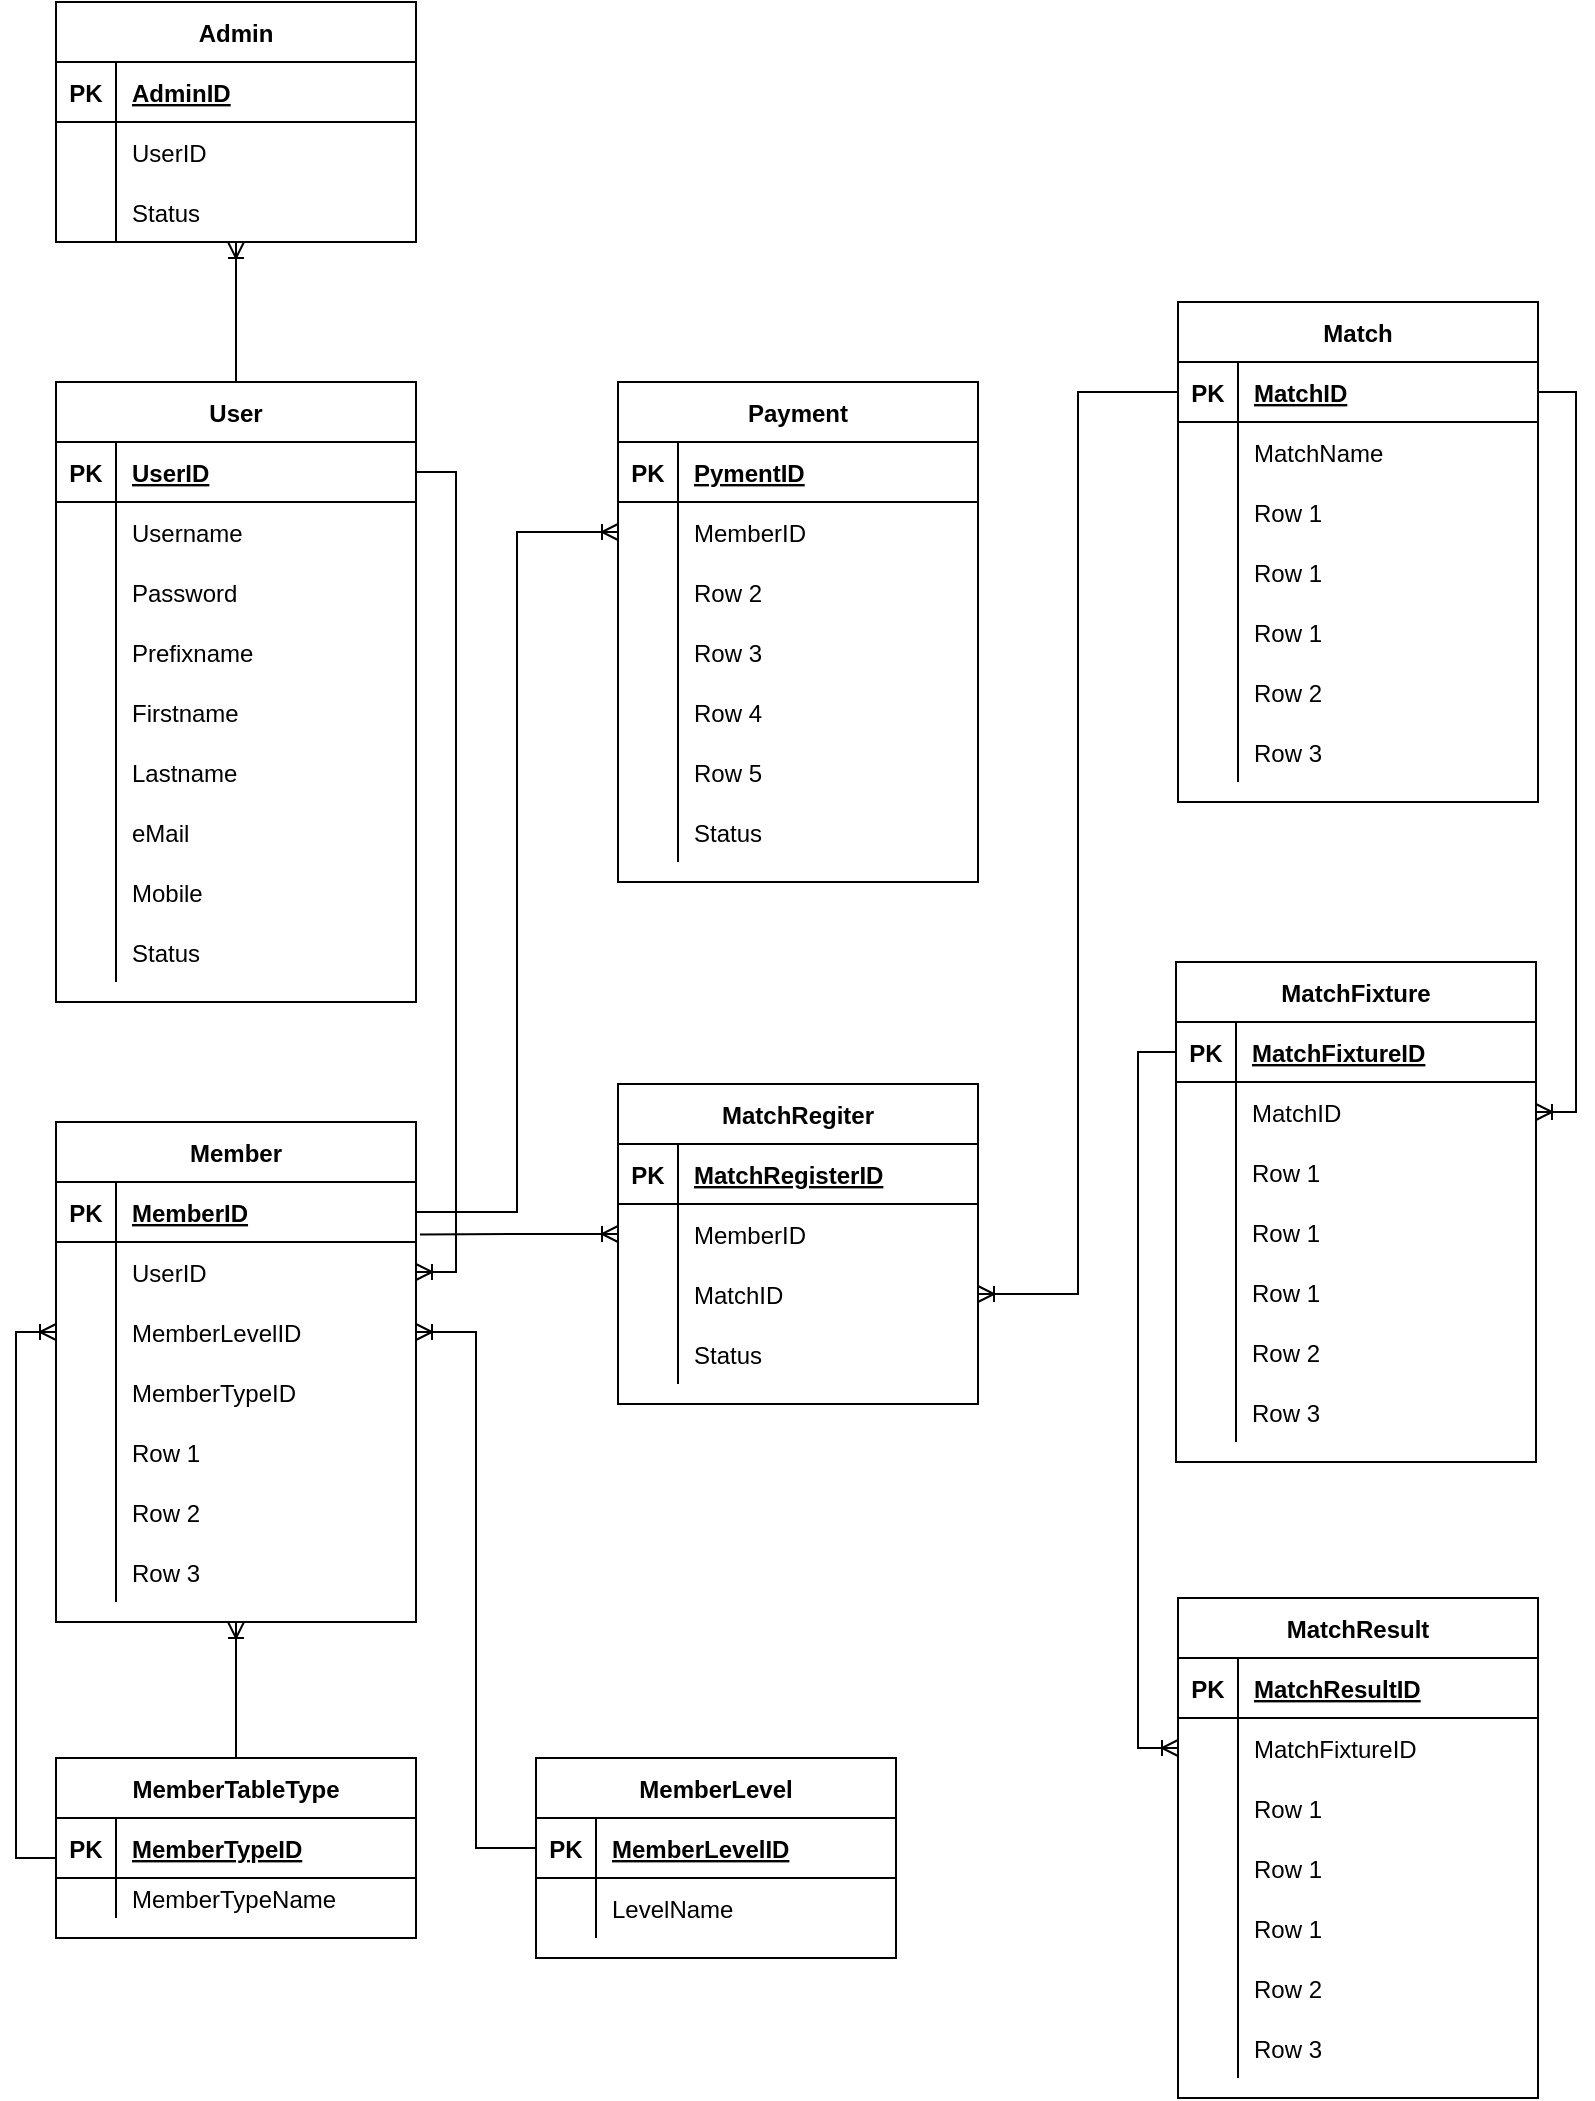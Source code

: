 <mxfile version="20.3.3" type="github">
  <diagram id="_asWAaMehLQFSu6nOCzs" name="หน้า-1">
    <mxGraphModel dx="1038" dy="489" grid="1" gridSize="10" guides="1" tooltips="1" connect="1" arrows="1" fold="1" page="1" pageScale="1" pageWidth="827" pageHeight="1169" math="0" shadow="0">
      <root>
        <mxCell id="0" />
        <mxCell id="1" parent="0" />
        <mxCell id="xugrGQrBePtCpvEmq0su-27" value="" style="edgeStyle=orthogonalEdgeStyle;rounded=0;orthogonalLoop=1;jettySize=auto;html=1;startArrow=ERoneToMany;startFill=0;endArrow=none;endFill=0;" edge="1" parent="1" source="xugrGQrBePtCpvEmq0su-1" target="xugrGQrBePtCpvEmq0su-14">
          <mxGeometry relative="1" as="geometry" />
        </mxCell>
        <mxCell id="xugrGQrBePtCpvEmq0su-1" value="Admin" style="shape=table;startSize=30;container=1;collapsible=1;childLayout=tableLayout;fixedRows=1;rowLines=0;fontStyle=1;align=center;resizeLast=1;" vertex="1" parent="1">
          <mxGeometry x="40" y="40" width="180" height="120" as="geometry" />
        </mxCell>
        <mxCell id="xugrGQrBePtCpvEmq0su-2" value="" style="shape=tableRow;horizontal=0;startSize=0;swimlaneHead=0;swimlaneBody=0;fillColor=none;collapsible=0;dropTarget=0;points=[[0,0.5],[1,0.5]];portConstraint=eastwest;top=0;left=0;right=0;bottom=1;" vertex="1" parent="xugrGQrBePtCpvEmq0su-1">
          <mxGeometry y="30" width="180" height="30" as="geometry" />
        </mxCell>
        <mxCell id="xugrGQrBePtCpvEmq0su-3" value="PK" style="shape=partialRectangle;connectable=0;fillColor=none;top=0;left=0;bottom=0;right=0;fontStyle=1;overflow=hidden;" vertex="1" parent="xugrGQrBePtCpvEmq0su-2">
          <mxGeometry width="30" height="30" as="geometry">
            <mxRectangle width="30" height="30" as="alternateBounds" />
          </mxGeometry>
        </mxCell>
        <mxCell id="xugrGQrBePtCpvEmq0su-4" value="AdminID" style="shape=partialRectangle;connectable=0;fillColor=none;top=0;left=0;bottom=0;right=0;align=left;spacingLeft=6;fontStyle=5;overflow=hidden;" vertex="1" parent="xugrGQrBePtCpvEmq0su-2">
          <mxGeometry x="30" width="150" height="30" as="geometry">
            <mxRectangle width="150" height="30" as="alternateBounds" />
          </mxGeometry>
        </mxCell>
        <mxCell id="xugrGQrBePtCpvEmq0su-5" value="" style="shape=tableRow;horizontal=0;startSize=0;swimlaneHead=0;swimlaneBody=0;fillColor=none;collapsible=0;dropTarget=0;points=[[0,0.5],[1,0.5]];portConstraint=eastwest;top=0;left=0;right=0;bottom=0;" vertex="1" parent="xugrGQrBePtCpvEmq0su-1">
          <mxGeometry y="60" width="180" height="30" as="geometry" />
        </mxCell>
        <mxCell id="xugrGQrBePtCpvEmq0su-6" value="" style="shape=partialRectangle;connectable=0;fillColor=none;top=0;left=0;bottom=0;right=0;editable=1;overflow=hidden;" vertex="1" parent="xugrGQrBePtCpvEmq0su-5">
          <mxGeometry width="30" height="30" as="geometry">
            <mxRectangle width="30" height="30" as="alternateBounds" />
          </mxGeometry>
        </mxCell>
        <mxCell id="xugrGQrBePtCpvEmq0su-7" value="UserID" style="shape=partialRectangle;connectable=0;fillColor=none;top=0;left=0;bottom=0;right=0;align=left;spacingLeft=6;overflow=hidden;" vertex="1" parent="xugrGQrBePtCpvEmq0su-5">
          <mxGeometry x="30" width="150" height="30" as="geometry">
            <mxRectangle width="150" height="30" as="alternateBounds" />
          </mxGeometry>
        </mxCell>
        <mxCell id="xugrGQrBePtCpvEmq0su-8" value="" style="shape=tableRow;horizontal=0;startSize=0;swimlaneHead=0;swimlaneBody=0;fillColor=none;collapsible=0;dropTarget=0;points=[[0,0.5],[1,0.5]];portConstraint=eastwest;top=0;left=0;right=0;bottom=0;" vertex="1" parent="xugrGQrBePtCpvEmq0su-1">
          <mxGeometry y="90" width="180" height="30" as="geometry" />
        </mxCell>
        <mxCell id="xugrGQrBePtCpvEmq0su-9" value="" style="shape=partialRectangle;connectable=0;fillColor=none;top=0;left=0;bottom=0;right=0;editable=1;overflow=hidden;" vertex="1" parent="xugrGQrBePtCpvEmq0su-8">
          <mxGeometry width="30" height="30" as="geometry">
            <mxRectangle width="30" height="30" as="alternateBounds" />
          </mxGeometry>
        </mxCell>
        <mxCell id="xugrGQrBePtCpvEmq0su-10" value="Status" style="shape=partialRectangle;connectable=0;fillColor=none;top=0;left=0;bottom=0;right=0;align=left;spacingLeft=6;overflow=hidden;" vertex="1" parent="xugrGQrBePtCpvEmq0su-8">
          <mxGeometry x="30" width="150" height="30" as="geometry">
            <mxRectangle width="150" height="30" as="alternateBounds" />
          </mxGeometry>
        </mxCell>
        <mxCell id="xugrGQrBePtCpvEmq0su-14" value="User" style="shape=table;startSize=30;container=1;collapsible=1;childLayout=tableLayout;fixedRows=1;rowLines=0;fontStyle=1;align=center;resizeLast=1;" vertex="1" parent="1">
          <mxGeometry x="40" y="230" width="180" height="310" as="geometry" />
        </mxCell>
        <mxCell id="xugrGQrBePtCpvEmq0su-15" value="" style="shape=tableRow;horizontal=0;startSize=0;swimlaneHead=0;swimlaneBody=0;fillColor=none;collapsible=0;dropTarget=0;points=[[0,0.5],[1,0.5]];portConstraint=eastwest;top=0;left=0;right=0;bottom=1;" vertex="1" parent="xugrGQrBePtCpvEmq0su-14">
          <mxGeometry y="30" width="180" height="30" as="geometry" />
        </mxCell>
        <mxCell id="xugrGQrBePtCpvEmq0su-16" value="PK" style="shape=partialRectangle;connectable=0;fillColor=none;top=0;left=0;bottom=0;right=0;fontStyle=1;overflow=hidden;" vertex="1" parent="xugrGQrBePtCpvEmq0su-15">
          <mxGeometry width="30" height="30" as="geometry">
            <mxRectangle width="30" height="30" as="alternateBounds" />
          </mxGeometry>
        </mxCell>
        <mxCell id="xugrGQrBePtCpvEmq0su-17" value="UserID" style="shape=partialRectangle;connectable=0;fillColor=none;top=0;left=0;bottom=0;right=0;align=left;spacingLeft=6;fontStyle=5;overflow=hidden;" vertex="1" parent="xugrGQrBePtCpvEmq0su-15">
          <mxGeometry x="30" width="150" height="30" as="geometry">
            <mxRectangle width="150" height="30" as="alternateBounds" />
          </mxGeometry>
        </mxCell>
        <mxCell id="xugrGQrBePtCpvEmq0su-18" value="" style="shape=tableRow;horizontal=0;startSize=0;swimlaneHead=0;swimlaneBody=0;fillColor=none;collapsible=0;dropTarget=0;points=[[0,0.5],[1,0.5]];portConstraint=eastwest;top=0;left=0;right=0;bottom=0;" vertex="1" parent="xugrGQrBePtCpvEmq0su-14">
          <mxGeometry y="60" width="180" height="30" as="geometry" />
        </mxCell>
        <mxCell id="xugrGQrBePtCpvEmq0su-19" value="" style="shape=partialRectangle;connectable=0;fillColor=none;top=0;left=0;bottom=0;right=0;editable=1;overflow=hidden;" vertex="1" parent="xugrGQrBePtCpvEmq0su-18">
          <mxGeometry width="30" height="30" as="geometry">
            <mxRectangle width="30" height="30" as="alternateBounds" />
          </mxGeometry>
        </mxCell>
        <mxCell id="xugrGQrBePtCpvEmq0su-20" value="Username" style="shape=partialRectangle;connectable=0;fillColor=none;top=0;left=0;bottom=0;right=0;align=left;spacingLeft=6;overflow=hidden;" vertex="1" parent="xugrGQrBePtCpvEmq0su-18">
          <mxGeometry x="30" width="150" height="30" as="geometry">
            <mxRectangle width="150" height="30" as="alternateBounds" />
          </mxGeometry>
        </mxCell>
        <mxCell id="xugrGQrBePtCpvEmq0su-21" value="" style="shape=tableRow;horizontal=0;startSize=0;swimlaneHead=0;swimlaneBody=0;fillColor=none;collapsible=0;dropTarget=0;points=[[0,0.5],[1,0.5]];portConstraint=eastwest;top=0;left=0;right=0;bottom=0;" vertex="1" parent="xugrGQrBePtCpvEmq0su-14">
          <mxGeometry y="90" width="180" height="30" as="geometry" />
        </mxCell>
        <mxCell id="xugrGQrBePtCpvEmq0su-22" value="" style="shape=partialRectangle;connectable=0;fillColor=none;top=0;left=0;bottom=0;right=0;editable=1;overflow=hidden;" vertex="1" parent="xugrGQrBePtCpvEmq0su-21">
          <mxGeometry width="30" height="30" as="geometry">
            <mxRectangle width="30" height="30" as="alternateBounds" />
          </mxGeometry>
        </mxCell>
        <mxCell id="xugrGQrBePtCpvEmq0su-23" value="Password" style="shape=partialRectangle;connectable=0;fillColor=none;top=0;left=0;bottom=0;right=0;align=left;spacingLeft=6;overflow=hidden;" vertex="1" parent="xugrGQrBePtCpvEmq0su-21">
          <mxGeometry x="30" width="150" height="30" as="geometry">
            <mxRectangle width="150" height="30" as="alternateBounds" />
          </mxGeometry>
        </mxCell>
        <mxCell id="xugrGQrBePtCpvEmq0su-24" value="" style="shape=tableRow;horizontal=0;startSize=0;swimlaneHead=0;swimlaneBody=0;fillColor=none;collapsible=0;dropTarget=0;points=[[0,0.5],[1,0.5]];portConstraint=eastwest;top=0;left=0;right=0;bottom=0;" vertex="1" parent="xugrGQrBePtCpvEmq0su-14">
          <mxGeometry y="120" width="180" height="30" as="geometry" />
        </mxCell>
        <mxCell id="xugrGQrBePtCpvEmq0su-25" value="" style="shape=partialRectangle;connectable=0;fillColor=none;top=0;left=0;bottom=0;right=0;editable=1;overflow=hidden;" vertex="1" parent="xugrGQrBePtCpvEmq0su-24">
          <mxGeometry width="30" height="30" as="geometry">
            <mxRectangle width="30" height="30" as="alternateBounds" />
          </mxGeometry>
        </mxCell>
        <mxCell id="xugrGQrBePtCpvEmq0su-26" value="Prefixname" style="shape=partialRectangle;connectable=0;fillColor=none;top=0;left=0;bottom=0;right=0;align=left;spacingLeft=6;overflow=hidden;" vertex="1" parent="xugrGQrBePtCpvEmq0su-24">
          <mxGeometry x="30" width="150" height="30" as="geometry">
            <mxRectangle width="150" height="30" as="alternateBounds" />
          </mxGeometry>
        </mxCell>
        <mxCell id="SZhYvG33a7TBS2_ucLJb-1" value="" style="shape=tableRow;horizontal=0;startSize=0;swimlaneHead=0;swimlaneBody=0;fillColor=none;collapsible=0;dropTarget=0;points=[[0,0.5],[1,0.5]];portConstraint=eastwest;top=0;left=0;right=0;bottom=0;" vertex="1" parent="xugrGQrBePtCpvEmq0su-14">
          <mxGeometry y="150" width="180" height="30" as="geometry" />
        </mxCell>
        <mxCell id="SZhYvG33a7TBS2_ucLJb-2" value="" style="shape=partialRectangle;connectable=0;fillColor=none;top=0;left=0;bottom=0;right=0;editable=1;overflow=hidden;" vertex="1" parent="SZhYvG33a7TBS2_ucLJb-1">
          <mxGeometry width="30" height="30" as="geometry">
            <mxRectangle width="30" height="30" as="alternateBounds" />
          </mxGeometry>
        </mxCell>
        <mxCell id="SZhYvG33a7TBS2_ucLJb-3" value="Firstname" style="shape=partialRectangle;connectable=0;fillColor=none;top=0;left=0;bottom=0;right=0;align=left;spacingLeft=6;overflow=hidden;" vertex="1" parent="SZhYvG33a7TBS2_ucLJb-1">
          <mxGeometry x="30" width="150" height="30" as="geometry">
            <mxRectangle width="150" height="30" as="alternateBounds" />
          </mxGeometry>
        </mxCell>
        <mxCell id="SZhYvG33a7TBS2_ucLJb-4" value="" style="shape=tableRow;horizontal=0;startSize=0;swimlaneHead=0;swimlaneBody=0;fillColor=none;collapsible=0;dropTarget=0;points=[[0,0.5],[1,0.5]];portConstraint=eastwest;top=0;left=0;right=0;bottom=0;" vertex="1" parent="xugrGQrBePtCpvEmq0su-14">
          <mxGeometry y="180" width="180" height="30" as="geometry" />
        </mxCell>
        <mxCell id="SZhYvG33a7TBS2_ucLJb-5" value="" style="shape=partialRectangle;connectable=0;fillColor=none;top=0;left=0;bottom=0;right=0;editable=1;overflow=hidden;" vertex="1" parent="SZhYvG33a7TBS2_ucLJb-4">
          <mxGeometry width="30" height="30" as="geometry">
            <mxRectangle width="30" height="30" as="alternateBounds" />
          </mxGeometry>
        </mxCell>
        <mxCell id="SZhYvG33a7TBS2_ucLJb-6" value="Lastname" style="shape=partialRectangle;connectable=0;fillColor=none;top=0;left=0;bottom=0;right=0;align=left;spacingLeft=6;overflow=hidden;" vertex="1" parent="SZhYvG33a7TBS2_ucLJb-4">
          <mxGeometry x="30" width="150" height="30" as="geometry">
            <mxRectangle width="150" height="30" as="alternateBounds" />
          </mxGeometry>
        </mxCell>
        <mxCell id="SZhYvG33a7TBS2_ucLJb-7" value="" style="shape=tableRow;horizontal=0;startSize=0;swimlaneHead=0;swimlaneBody=0;fillColor=none;collapsible=0;dropTarget=0;points=[[0,0.5],[1,0.5]];portConstraint=eastwest;top=0;left=0;right=0;bottom=0;" vertex="1" parent="xugrGQrBePtCpvEmq0su-14">
          <mxGeometry y="210" width="180" height="30" as="geometry" />
        </mxCell>
        <mxCell id="SZhYvG33a7TBS2_ucLJb-8" value="" style="shape=partialRectangle;connectable=0;fillColor=none;top=0;left=0;bottom=0;right=0;editable=1;overflow=hidden;" vertex="1" parent="SZhYvG33a7TBS2_ucLJb-7">
          <mxGeometry width="30" height="30" as="geometry">
            <mxRectangle width="30" height="30" as="alternateBounds" />
          </mxGeometry>
        </mxCell>
        <mxCell id="SZhYvG33a7TBS2_ucLJb-9" value="eMail" style="shape=partialRectangle;connectable=0;fillColor=none;top=0;left=0;bottom=0;right=0;align=left;spacingLeft=6;overflow=hidden;" vertex="1" parent="SZhYvG33a7TBS2_ucLJb-7">
          <mxGeometry x="30" width="150" height="30" as="geometry">
            <mxRectangle width="150" height="30" as="alternateBounds" />
          </mxGeometry>
        </mxCell>
        <mxCell id="BUJ1GRexyTCUYUxGJ4fl-1" value="" style="shape=tableRow;horizontal=0;startSize=0;swimlaneHead=0;swimlaneBody=0;fillColor=none;collapsible=0;dropTarget=0;points=[[0,0.5],[1,0.5]];portConstraint=eastwest;top=0;left=0;right=0;bottom=0;" vertex="1" parent="xugrGQrBePtCpvEmq0su-14">
          <mxGeometry y="240" width="180" height="30" as="geometry" />
        </mxCell>
        <mxCell id="BUJ1GRexyTCUYUxGJ4fl-2" value="" style="shape=partialRectangle;connectable=0;fillColor=none;top=0;left=0;bottom=0;right=0;editable=1;overflow=hidden;" vertex="1" parent="BUJ1GRexyTCUYUxGJ4fl-1">
          <mxGeometry width="30" height="30" as="geometry">
            <mxRectangle width="30" height="30" as="alternateBounds" />
          </mxGeometry>
        </mxCell>
        <mxCell id="BUJ1GRexyTCUYUxGJ4fl-3" value="Mobile" style="shape=partialRectangle;connectable=0;fillColor=none;top=0;left=0;bottom=0;right=0;align=left;spacingLeft=6;overflow=hidden;" vertex="1" parent="BUJ1GRexyTCUYUxGJ4fl-1">
          <mxGeometry x="30" width="150" height="30" as="geometry">
            <mxRectangle width="150" height="30" as="alternateBounds" />
          </mxGeometry>
        </mxCell>
        <mxCell id="BUJ1GRexyTCUYUxGJ4fl-4" value="" style="shape=tableRow;horizontal=0;startSize=0;swimlaneHead=0;swimlaneBody=0;fillColor=none;collapsible=0;dropTarget=0;points=[[0,0.5],[1,0.5]];portConstraint=eastwest;top=0;left=0;right=0;bottom=0;" vertex="1" parent="xugrGQrBePtCpvEmq0su-14">
          <mxGeometry y="270" width="180" height="30" as="geometry" />
        </mxCell>
        <mxCell id="BUJ1GRexyTCUYUxGJ4fl-5" value="" style="shape=partialRectangle;connectable=0;fillColor=none;top=0;left=0;bottom=0;right=0;editable=1;overflow=hidden;" vertex="1" parent="BUJ1GRexyTCUYUxGJ4fl-4">
          <mxGeometry width="30" height="30" as="geometry">
            <mxRectangle width="30" height="30" as="alternateBounds" />
          </mxGeometry>
        </mxCell>
        <mxCell id="BUJ1GRexyTCUYUxGJ4fl-6" value="Status" style="shape=partialRectangle;connectable=0;fillColor=none;top=0;left=0;bottom=0;right=0;align=left;spacingLeft=6;overflow=hidden;" vertex="1" parent="BUJ1GRexyTCUYUxGJ4fl-4">
          <mxGeometry x="30" width="150" height="30" as="geometry">
            <mxRectangle width="150" height="30" as="alternateBounds" />
          </mxGeometry>
        </mxCell>
        <mxCell id="QubVn4DNLK4-_21jpF9c-28" value="" style="edgeStyle=orthogonalEdgeStyle;rounded=0;orthogonalLoop=1;jettySize=auto;html=1;startArrow=ERoneToMany;startFill=0;endArrow=none;endFill=0;" edge="1" parent="1" source="Ln1lz3aRnqSZLIVIIIxj-1" target="BUJ1GRexyTCUYUxGJ4fl-7">
          <mxGeometry relative="1" as="geometry">
            <mxPoint x="130" y="920" as="targetPoint" />
          </mxGeometry>
        </mxCell>
        <mxCell id="Ln1lz3aRnqSZLIVIIIxj-1" value="Member" style="shape=table;startSize=30;container=1;collapsible=1;childLayout=tableLayout;fixedRows=1;rowLines=0;fontStyle=1;align=center;resizeLast=1;" vertex="1" parent="1">
          <mxGeometry x="40" y="600" width="180" height="250" as="geometry" />
        </mxCell>
        <mxCell id="Ln1lz3aRnqSZLIVIIIxj-2" value="" style="shape=tableRow;horizontal=0;startSize=0;swimlaneHead=0;swimlaneBody=0;fillColor=none;collapsible=0;dropTarget=0;points=[[0,0.5],[1,0.5]];portConstraint=eastwest;top=0;left=0;right=0;bottom=1;" vertex="1" parent="Ln1lz3aRnqSZLIVIIIxj-1">
          <mxGeometry y="30" width="180" height="30" as="geometry" />
        </mxCell>
        <mxCell id="Ln1lz3aRnqSZLIVIIIxj-3" value="PK" style="shape=partialRectangle;connectable=0;fillColor=none;top=0;left=0;bottom=0;right=0;fontStyle=1;overflow=hidden;" vertex="1" parent="Ln1lz3aRnqSZLIVIIIxj-2">
          <mxGeometry width="30" height="30" as="geometry">
            <mxRectangle width="30" height="30" as="alternateBounds" />
          </mxGeometry>
        </mxCell>
        <mxCell id="Ln1lz3aRnqSZLIVIIIxj-4" value="MemberID" style="shape=partialRectangle;connectable=0;fillColor=none;top=0;left=0;bottom=0;right=0;align=left;spacingLeft=6;fontStyle=5;overflow=hidden;" vertex="1" parent="Ln1lz3aRnqSZLIVIIIxj-2">
          <mxGeometry x="30" width="150" height="30" as="geometry">
            <mxRectangle width="150" height="30" as="alternateBounds" />
          </mxGeometry>
        </mxCell>
        <mxCell id="Ln1lz3aRnqSZLIVIIIxj-5" value="" style="shape=tableRow;horizontal=0;startSize=0;swimlaneHead=0;swimlaneBody=0;fillColor=none;collapsible=0;dropTarget=0;points=[[0,0.5],[1,0.5]];portConstraint=eastwest;top=0;left=0;right=0;bottom=0;" vertex="1" parent="Ln1lz3aRnqSZLIVIIIxj-1">
          <mxGeometry y="60" width="180" height="30" as="geometry" />
        </mxCell>
        <mxCell id="Ln1lz3aRnqSZLIVIIIxj-6" value="" style="shape=partialRectangle;connectable=0;fillColor=none;top=0;left=0;bottom=0;right=0;editable=1;overflow=hidden;" vertex="1" parent="Ln1lz3aRnqSZLIVIIIxj-5">
          <mxGeometry width="30" height="30" as="geometry">
            <mxRectangle width="30" height="30" as="alternateBounds" />
          </mxGeometry>
        </mxCell>
        <mxCell id="Ln1lz3aRnqSZLIVIIIxj-7" value="UserID" style="shape=partialRectangle;connectable=0;fillColor=none;top=0;left=0;bottom=0;right=0;align=left;spacingLeft=6;overflow=hidden;" vertex="1" parent="Ln1lz3aRnqSZLIVIIIxj-5">
          <mxGeometry x="30" width="150" height="30" as="geometry">
            <mxRectangle width="150" height="30" as="alternateBounds" />
          </mxGeometry>
        </mxCell>
        <mxCell id="QubVn4DNLK4-_21jpF9c-1" value="" style="shape=tableRow;horizontal=0;startSize=0;swimlaneHead=0;swimlaneBody=0;fillColor=none;collapsible=0;dropTarget=0;points=[[0,0.5],[1,0.5]];portConstraint=eastwest;top=0;left=0;right=0;bottom=0;" vertex="1" parent="Ln1lz3aRnqSZLIVIIIxj-1">
          <mxGeometry y="90" width="180" height="30" as="geometry" />
        </mxCell>
        <mxCell id="QubVn4DNLK4-_21jpF9c-2" value="" style="shape=partialRectangle;connectable=0;fillColor=none;top=0;left=0;bottom=0;right=0;editable=1;overflow=hidden;" vertex="1" parent="QubVn4DNLK4-_21jpF9c-1">
          <mxGeometry width="30" height="30" as="geometry">
            <mxRectangle width="30" height="30" as="alternateBounds" />
          </mxGeometry>
        </mxCell>
        <mxCell id="QubVn4DNLK4-_21jpF9c-3" value="MemberLevelID" style="shape=partialRectangle;connectable=0;fillColor=none;top=0;left=0;bottom=0;right=0;align=left;spacingLeft=6;overflow=hidden;" vertex="1" parent="QubVn4DNLK4-_21jpF9c-1">
          <mxGeometry x="30" width="150" height="30" as="geometry">
            <mxRectangle width="150" height="30" as="alternateBounds" />
          </mxGeometry>
        </mxCell>
        <mxCell id="QubVn4DNLK4-_21jpF9c-6" value="" style="shape=tableRow;horizontal=0;startSize=0;swimlaneHead=0;swimlaneBody=0;fillColor=none;collapsible=0;dropTarget=0;points=[[0,0.5],[1,0.5]];portConstraint=eastwest;top=0;left=0;right=0;bottom=0;" vertex="1" parent="Ln1lz3aRnqSZLIVIIIxj-1">
          <mxGeometry y="120" width="180" height="30" as="geometry" />
        </mxCell>
        <mxCell id="QubVn4DNLK4-_21jpF9c-7" value="" style="shape=partialRectangle;connectable=0;fillColor=none;top=0;left=0;bottom=0;right=0;editable=1;overflow=hidden;" vertex="1" parent="QubVn4DNLK4-_21jpF9c-6">
          <mxGeometry width="30" height="30" as="geometry">
            <mxRectangle width="30" height="30" as="alternateBounds" />
          </mxGeometry>
        </mxCell>
        <mxCell id="QubVn4DNLK4-_21jpF9c-8" value="MemberTypeID" style="shape=partialRectangle;connectable=0;fillColor=none;top=0;left=0;bottom=0;right=0;align=left;spacingLeft=6;overflow=hidden;" vertex="1" parent="QubVn4DNLK4-_21jpF9c-6">
          <mxGeometry x="30" width="150" height="30" as="geometry">
            <mxRectangle width="150" height="30" as="alternateBounds" />
          </mxGeometry>
        </mxCell>
        <mxCell id="QubVn4DNLK4-_21jpF9c-29" value="" style="shape=tableRow;horizontal=0;startSize=0;swimlaneHead=0;swimlaneBody=0;fillColor=none;collapsible=0;dropTarget=0;points=[[0,0.5],[1,0.5]];portConstraint=eastwest;top=0;left=0;right=0;bottom=0;" vertex="1" parent="Ln1lz3aRnqSZLIVIIIxj-1">
          <mxGeometry y="150" width="180" height="30" as="geometry" />
        </mxCell>
        <mxCell id="QubVn4DNLK4-_21jpF9c-30" value="" style="shape=partialRectangle;connectable=0;fillColor=none;top=0;left=0;bottom=0;right=0;editable=1;overflow=hidden;" vertex="1" parent="QubVn4DNLK4-_21jpF9c-29">
          <mxGeometry width="30" height="30" as="geometry">
            <mxRectangle width="30" height="30" as="alternateBounds" />
          </mxGeometry>
        </mxCell>
        <mxCell id="QubVn4DNLK4-_21jpF9c-31" value="Row 1" style="shape=partialRectangle;connectable=0;fillColor=none;top=0;left=0;bottom=0;right=0;align=left;spacingLeft=6;overflow=hidden;" vertex="1" parent="QubVn4DNLK4-_21jpF9c-29">
          <mxGeometry x="30" width="150" height="30" as="geometry">
            <mxRectangle width="150" height="30" as="alternateBounds" />
          </mxGeometry>
        </mxCell>
        <mxCell id="Ln1lz3aRnqSZLIVIIIxj-8" value="" style="shape=tableRow;horizontal=0;startSize=0;swimlaneHead=0;swimlaneBody=0;fillColor=none;collapsible=0;dropTarget=0;points=[[0,0.5],[1,0.5]];portConstraint=eastwest;top=0;left=0;right=0;bottom=0;" vertex="1" parent="Ln1lz3aRnqSZLIVIIIxj-1">
          <mxGeometry y="180" width="180" height="30" as="geometry" />
        </mxCell>
        <mxCell id="Ln1lz3aRnqSZLIVIIIxj-9" value="" style="shape=partialRectangle;connectable=0;fillColor=none;top=0;left=0;bottom=0;right=0;editable=1;overflow=hidden;" vertex="1" parent="Ln1lz3aRnqSZLIVIIIxj-8">
          <mxGeometry width="30" height="30" as="geometry">
            <mxRectangle width="30" height="30" as="alternateBounds" />
          </mxGeometry>
        </mxCell>
        <mxCell id="Ln1lz3aRnqSZLIVIIIxj-10" value="Row 2" style="shape=partialRectangle;connectable=0;fillColor=none;top=0;left=0;bottom=0;right=0;align=left;spacingLeft=6;overflow=hidden;" vertex="1" parent="Ln1lz3aRnqSZLIVIIIxj-8">
          <mxGeometry x="30" width="150" height="30" as="geometry">
            <mxRectangle width="150" height="30" as="alternateBounds" />
          </mxGeometry>
        </mxCell>
        <mxCell id="Ln1lz3aRnqSZLIVIIIxj-11" value="" style="shape=tableRow;horizontal=0;startSize=0;swimlaneHead=0;swimlaneBody=0;fillColor=none;collapsible=0;dropTarget=0;points=[[0,0.5],[1,0.5]];portConstraint=eastwest;top=0;left=0;right=0;bottom=0;" vertex="1" parent="Ln1lz3aRnqSZLIVIIIxj-1">
          <mxGeometry y="210" width="180" height="30" as="geometry" />
        </mxCell>
        <mxCell id="Ln1lz3aRnqSZLIVIIIxj-12" value="" style="shape=partialRectangle;connectable=0;fillColor=none;top=0;left=0;bottom=0;right=0;editable=1;overflow=hidden;" vertex="1" parent="Ln1lz3aRnqSZLIVIIIxj-11">
          <mxGeometry width="30" height="30" as="geometry">
            <mxRectangle width="30" height="30" as="alternateBounds" />
          </mxGeometry>
        </mxCell>
        <mxCell id="Ln1lz3aRnqSZLIVIIIxj-13" value="Row 3" style="shape=partialRectangle;connectable=0;fillColor=none;top=0;left=0;bottom=0;right=0;align=left;spacingLeft=6;overflow=hidden;" vertex="1" parent="Ln1lz3aRnqSZLIVIIIxj-11">
          <mxGeometry x="30" width="150" height="30" as="geometry">
            <mxRectangle width="150" height="30" as="alternateBounds" />
          </mxGeometry>
        </mxCell>
        <mxCell id="QubVn4DNLK4-_21jpF9c-32" value="MemberLevel" style="shape=table;startSize=30;container=1;collapsible=1;childLayout=tableLayout;fixedRows=1;rowLines=0;fontStyle=1;align=center;resizeLast=1;" vertex="1" parent="1">
          <mxGeometry x="280" y="918" width="180" height="100" as="geometry" />
        </mxCell>
        <mxCell id="QubVn4DNLK4-_21jpF9c-33" value="" style="shape=tableRow;horizontal=0;startSize=0;swimlaneHead=0;swimlaneBody=0;fillColor=none;collapsible=0;dropTarget=0;points=[[0,0.5],[1,0.5]];portConstraint=eastwest;top=0;left=0;right=0;bottom=1;" vertex="1" parent="QubVn4DNLK4-_21jpF9c-32">
          <mxGeometry y="30" width="180" height="30" as="geometry" />
        </mxCell>
        <mxCell id="QubVn4DNLK4-_21jpF9c-34" value="PK" style="shape=partialRectangle;connectable=0;fillColor=none;top=0;left=0;bottom=0;right=0;fontStyle=1;overflow=hidden;" vertex="1" parent="QubVn4DNLK4-_21jpF9c-33">
          <mxGeometry width="30" height="30" as="geometry">
            <mxRectangle width="30" height="30" as="alternateBounds" />
          </mxGeometry>
        </mxCell>
        <mxCell id="QubVn4DNLK4-_21jpF9c-35" value="MemberLevelID" style="shape=partialRectangle;connectable=0;fillColor=none;top=0;left=0;bottom=0;right=0;align=left;spacingLeft=6;fontStyle=5;overflow=hidden;" vertex="1" parent="QubVn4DNLK4-_21jpF9c-33">
          <mxGeometry x="30" width="150" height="30" as="geometry">
            <mxRectangle width="150" height="30" as="alternateBounds" />
          </mxGeometry>
        </mxCell>
        <mxCell id="QubVn4DNLK4-_21jpF9c-36" value="" style="shape=tableRow;horizontal=0;startSize=0;swimlaneHead=0;swimlaneBody=0;fillColor=none;collapsible=0;dropTarget=0;points=[[0,0.5],[1,0.5]];portConstraint=eastwest;top=0;left=0;right=0;bottom=0;" vertex="1" parent="QubVn4DNLK4-_21jpF9c-32">
          <mxGeometry y="60" width="180" height="30" as="geometry" />
        </mxCell>
        <mxCell id="QubVn4DNLK4-_21jpF9c-37" value="" style="shape=partialRectangle;connectable=0;fillColor=none;top=0;left=0;bottom=0;right=0;editable=1;overflow=hidden;" vertex="1" parent="QubVn4DNLK4-_21jpF9c-36">
          <mxGeometry width="30" height="30" as="geometry">
            <mxRectangle width="30" height="30" as="alternateBounds" />
          </mxGeometry>
        </mxCell>
        <mxCell id="QubVn4DNLK4-_21jpF9c-38" value="LevelName" style="shape=partialRectangle;connectable=0;fillColor=none;top=0;left=0;bottom=0;right=0;align=left;spacingLeft=6;overflow=hidden;" vertex="1" parent="QubVn4DNLK4-_21jpF9c-36">
          <mxGeometry x="30" width="150" height="30" as="geometry">
            <mxRectangle width="150" height="30" as="alternateBounds" />
          </mxGeometry>
        </mxCell>
        <mxCell id="UtdB-DAXgqjpDwtpzMg9-1" value="Payment" style="shape=table;startSize=30;container=1;collapsible=1;childLayout=tableLayout;fixedRows=1;rowLines=0;fontStyle=1;align=center;resizeLast=1;" vertex="1" parent="1">
          <mxGeometry x="321" y="230" width="180" height="250" as="geometry" />
        </mxCell>
        <mxCell id="UtdB-DAXgqjpDwtpzMg9-2" value="" style="shape=tableRow;horizontal=0;startSize=0;swimlaneHead=0;swimlaneBody=0;fillColor=none;collapsible=0;dropTarget=0;points=[[0,0.5],[1,0.5]];portConstraint=eastwest;top=0;left=0;right=0;bottom=1;" vertex="1" parent="UtdB-DAXgqjpDwtpzMg9-1">
          <mxGeometry y="30" width="180" height="30" as="geometry" />
        </mxCell>
        <mxCell id="UtdB-DAXgqjpDwtpzMg9-3" value="PK" style="shape=partialRectangle;connectable=0;fillColor=none;top=0;left=0;bottom=0;right=0;fontStyle=1;overflow=hidden;" vertex="1" parent="UtdB-DAXgqjpDwtpzMg9-2">
          <mxGeometry width="30" height="30" as="geometry">
            <mxRectangle width="30" height="30" as="alternateBounds" />
          </mxGeometry>
        </mxCell>
        <mxCell id="UtdB-DAXgqjpDwtpzMg9-4" value="PymentID" style="shape=partialRectangle;connectable=0;fillColor=none;top=0;left=0;bottom=0;right=0;align=left;spacingLeft=6;fontStyle=5;overflow=hidden;" vertex="1" parent="UtdB-DAXgqjpDwtpzMg9-2">
          <mxGeometry x="30" width="150" height="30" as="geometry">
            <mxRectangle width="150" height="30" as="alternateBounds" />
          </mxGeometry>
        </mxCell>
        <mxCell id="UtdB-DAXgqjpDwtpzMg9-5" value="" style="shape=tableRow;horizontal=0;startSize=0;swimlaneHead=0;swimlaneBody=0;fillColor=none;collapsible=0;dropTarget=0;points=[[0,0.5],[1,0.5]];portConstraint=eastwest;top=0;left=0;right=0;bottom=0;" vertex="1" parent="UtdB-DAXgqjpDwtpzMg9-1">
          <mxGeometry y="60" width="180" height="30" as="geometry" />
        </mxCell>
        <mxCell id="UtdB-DAXgqjpDwtpzMg9-6" value="" style="shape=partialRectangle;connectable=0;fillColor=none;top=0;left=0;bottom=0;right=0;editable=1;overflow=hidden;" vertex="1" parent="UtdB-DAXgqjpDwtpzMg9-5">
          <mxGeometry width="30" height="30" as="geometry">
            <mxRectangle width="30" height="30" as="alternateBounds" />
          </mxGeometry>
        </mxCell>
        <mxCell id="UtdB-DAXgqjpDwtpzMg9-7" value="MemberID" style="shape=partialRectangle;connectable=0;fillColor=none;top=0;left=0;bottom=0;right=0;align=left;spacingLeft=6;overflow=hidden;" vertex="1" parent="UtdB-DAXgqjpDwtpzMg9-5">
          <mxGeometry x="30" width="150" height="30" as="geometry">
            <mxRectangle width="150" height="30" as="alternateBounds" />
          </mxGeometry>
        </mxCell>
        <mxCell id="UtdB-DAXgqjpDwtpzMg9-8" value="" style="shape=tableRow;horizontal=0;startSize=0;swimlaneHead=0;swimlaneBody=0;fillColor=none;collapsible=0;dropTarget=0;points=[[0,0.5],[1,0.5]];portConstraint=eastwest;top=0;left=0;right=0;bottom=0;" vertex="1" parent="UtdB-DAXgqjpDwtpzMg9-1">
          <mxGeometry y="90" width="180" height="30" as="geometry" />
        </mxCell>
        <mxCell id="UtdB-DAXgqjpDwtpzMg9-9" value="" style="shape=partialRectangle;connectable=0;fillColor=none;top=0;left=0;bottom=0;right=0;editable=1;overflow=hidden;" vertex="1" parent="UtdB-DAXgqjpDwtpzMg9-8">
          <mxGeometry width="30" height="30" as="geometry">
            <mxRectangle width="30" height="30" as="alternateBounds" />
          </mxGeometry>
        </mxCell>
        <mxCell id="UtdB-DAXgqjpDwtpzMg9-10" value="Row 2" style="shape=partialRectangle;connectable=0;fillColor=none;top=0;left=0;bottom=0;right=0;align=left;spacingLeft=6;overflow=hidden;" vertex="1" parent="UtdB-DAXgqjpDwtpzMg9-8">
          <mxGeometry x="30" width="150" height="30" as="geometry">
            <mxRectangle width="150" height="30" as="alternateBounds" />
          </mxGeometry>
        </mxCell>
        <mxCell id="UtdB-DAXgqjpDwtpzMg9-11" value="" style="shape=tableRow;horizontal=0;startSize=0;swimlaneHead=0;swimlaneBody=0;fillColor=none;collapsible=0;dropTarget=0;points=[[0,0.5],[1,0.5]];portConstraint=eastwest;top=0;left=0;right=0;bottom=0;" vertex="1" parent="UtdB-DAXgqjpDwtpzMg9-1">
          <mxGeometry y="120" width="180" height="30" as="geometry" />
        </mxCell>
        <mxCell id="UtdB-DAXgqjpDwtpzMg9-12" value="" style="shape=partialRectangle;connectable=0;fillColor=none;top=0;left=0;bottom=0;right=0;editable=1;overflow=hidden;" vertex="1" parent="UtdB-DAXgqjpDwtpzMg9-11">
          <mxGeometry width="30" height="30" as="geometry">
            <mxRectangle width="30" height="30" as="alternateBounds" />
          </mxGeometry>
        </mxCell>
        <mxCell id="UtdB-DAXgqjpDwtpzMg9-13" value="Row 3" style="shape=partialRectangle;connectable=0;fillColor=none;top=0;left=0;bottom=0;right=0;align=left;spacingLeft=6;overflow=hidden;" vertex="1" parent="UtdB-DAXgqjpDwtpzMg9-11">
          <mxGeometry x="30" width="150" height="30" as="geometry">
            <mxRectangle width="150" height="30" as="alternateBounds" />
          </mxGeometry>
        </mxCell>
        <mxCell id="UtdB-DAXgqjpDwtpzMg9-14" value="" style="shape=tableRow;horizontal=0;startSize=0;swimlaneHead=0;swimlaneBody=0;fillColor=none;collapsible=0;dropTarget=0;points=[[0,0.5],[1,0.5]];portConstraint=eastwest;top=0;left=0;right=0;bottom=0;" vertex="1" parent="UtdB-DAXgqjpDwtpzMg9-1">
          <mxGeometry y="150" width="180" height="30" as="geometry" />
        </mxCell>
        <mxCell id="UtdB-DAXgqjpDwtpzMg9-15" value="" style="shape=partialRectangle;connectable=0;fillColor=none;top=0;left=0;bottom=0;right=0;editable=1;overflow=hidden;" vertex="1" parent="UtdB-DAXgqjpDwtpzMg9-14">
          <mxGeometry width="30" height="30" as="geometry">
            <mxRectangle width="30" height="30" as="alternateBounds" />
          </mxGeometry>
        </mxCell>
        <mxCell id="UtdB-DAXgqjpDwtpzMg9-16" value="Row 4" style="shape=partialRectangle;connectable=0;fillColor=none;top=0;left=0;bottom=0;right=0;align=left;spacingLeft=6;overflow=hidden;" vertex="1" parent="UtdB-DAXgqjpDwtpzMg9-14">
          <mxGeometry x="30" width="150" height="30" as="geometry">
            <mxRectangle width="150" height="30" as="alternateBounds" />
          </mxGeometry>
        </mxCell>
        <mxCell id="UtdB-DAXgqjpDwtpzMg9-17" value="" style="shape=tableRow;horizontal=0;startSize=0;swimlaneHead=0;swimlaneBody=0;fillColor=none;collapsible=0;dropTarget=0;points=[[0,0.5],[1,0.5]];portConstraint=eastwest;top=0;left=0;right=0;bottom=0;" vertex="1" parent="UtdB-DAXgqjpDwtpzMg9-1">
          <mxGeometry y="180" width="180" height="30" as="geometry" />
        </mxCell>
        <mxCell id="UtdB-DAXgqjpDwtpzMg9-18" value="" style="shape=partialRectangle;connectable=0;fillColor=none;top=0;left=0;bottom=0;right=0;editable=1;overflow=hidden;" vertex="1" parent="UtdB-DAXgqjpDwtpzMg9-17">
          <mxGeometry width="30" height="30" as="geometry">
            <mxRectangle width="30" height="30" as="alternateBounds" />
          </mxGeometry>
        </mxCell>
        <mxCell id="UtdB-DAXgqjpDwtpzMg9-19" value="Row 5" style="shape=partialRectangle;connectable=0;fillColor=none;top=0;left=0;bottom=0;right=0;align=left;spacingLeft=6;overflow=hidden;" vertex="1" parent="UtdB-DAXgqjpDwtpzMg9-17">
          <mxGeometry x="30" width="150" height="30" as="geometry">
            <mxRectangle width="150" height="30" as="alternateBounds" />
          </mxGeometry>
        </mxCell>
        <mxCell id="UtdB-DAXgqjpDwtpzMg9-20" value="" style="shape=tableRow;horizontal=0;startSize=0;swimlaneHead=0;swimlaneBody=0;fillColor=none;collapsible=0;dropTarget=0;points=[[0,0.5],[1,0.5]];portConstraint=eastwest;top=0;left=0;right=0;bottom=0;" vertex="1" parent="UtdB-DAXgqjpDwtpzMg9-1">
          <mxGeometry y="210" width="180" height="30" as="geometry" />
        </mxCell>
        <mxCell id="UtdB-DAXgqjpDwtpzMg9-21" value="" style="shape=partialRectangle;connectable=0;fillColor=none;top=0;left=0;bottom=0;right=0;editable=1;overflow=hidden;" vertex="1" parent="UtdB-DAXgqjpDwtpzMg9-20">
          <mxGeometry width="30" height="30" as="geometry">
            <mxRectangle width="30" height="30" as="alternateBounds" />
          </mxGeometry>
        </mxCell>
        <mxCell id="UtdB-DAXgqjpDwtpzMg9-22" value="Status" style="shape=partialRectangle;connectable=0;fillColor=none;top=0;left=0;bottom=0;right=0;align=left;spacingLeft=6;overflow=hidden;" vertex="1" parent="UtdB-DAXgqjpDwtpzMg9-20">
          <mxGeometry x="30" width="150" height="30" as="geometry">
            <mxRectangle width="150" height="30" as="alternateBounds" />
          </mxGeometry>
        </mxCell>
        <mxCell id="FrQ0ZKT7-mj5DQaDouU2-1" value="MatchRegiter" style="shape=table;startSize=30;container=1;collapsible=1;childLayout=tableLayout;fixedRows=1;rowLines=0;fontStyle=1;align=center;resizeLast=1;" vertex="1" parent="1">
          <mxGeometry x="321" y="581" width="180" height="160" as="geometry" />
        </mxCell>
        <mxCell id="FrQ0ZKT7-mj5DQaDouU2-2" value="" style="shape=tableRow;horizontal=0;startSize=0;swimlaneHead=0;swimlaneBody=0;fillColor=none;collapsible=0;dropTarget=0;points=[[0,0.5],[1,0.5]];portConstraint=eastwest;top=0;left=0;right=0;bottom=1;" vertex="1" parent="FrQ0ZKT7-mj5DQaDouU2-1">
          <mxGeometry y="30" width="180" height="30" as="geometry" />
        </mxCell>
        <mxCell id="FrQ0ZKT7-mj5DQaDouU2-3" value="PK" style="shape=partialRectangle;connectable=0;fillColor=none;top=0;left=0;bottom=0;right=0;fontStyle=1;overflow=hidden;" vertex="1" parent="FrQ0ZKT7-mj5DQaDouU2-2">
          <mxGeometry width="30" height="30" as="geometry">
            <mxRectangle width="30" height="30" as="alternateBounds" />
          </mxGeometry>
        </mxCell>
        <mxCell id="FrQ0ZKT7-mj5DQaDouU2-4" value="MatchRegisterID" style="shape=partialRectangle;connectable=0;fillColor=none;top=0;left=0;bottom=0;right=0;align=left;spacingLeft=6;fontStyle=5;overflow=hidden;" vertex="1" parent="FrQ0ZKT7-mj5DQaDouU2-2">
          <mxGeometry x="30" width="150" height="30" as="geometry">
            <mxRectangle width="150" height="30" as="alternateBounds" />
          </mxGeometry>
        </mxCell>
        <mxCell id="FrQ0ZKT7-mj5DQaDouU2-5" value="" style="shape=tableRow;horizontal=0;startSize=0;swimlaneHead=0;swimlaneBody=0;fillColor=none;collapsible=0;dropTarget=0;points=[[0,0.5],[1,0.5]];portConstraint=eastwest;top=0;left=0;right=0;bottom=0;" vertex="1" parent="FrQ0ZKT7-mj5DQaDouU2-1">
          <mxGeometry y="60" width="180" height="30" as="geometry" />
        </mxCell>
        <mxCell id="FrQ0ZKT7-mj5DQaDouU2-6" value="" style="shape=partialRectangle;connectable=0;fillColor=none;top=0;left=0;bottom=0;right=0;editable=1;overflow=hidden;" vertex="1" parent="FrQ0ZKT7-mj5DQaDouU2-5">
          <mxGeometry width="30" height="30" as="geometry">
            <mxRectangle width="30" height="30" as="alternateBounds" />
          </mxGeometry>
        </mxCell>
        <mxCell id="FrQ0ZKT7-mj5DQaDouU2-7" value="MemberID" style="shape=partialRectangle;connectable=0;fillColor=none;top=0;left=0;bottom=0;right=0;align=left;spacingLeft=6;overflow=hidden;" vertex="1" parent="FrQ0ZKT7-mj5DQaDouU2-5">
          <mxGeometry x="30" width="150" height="30" as="geometry">
            <mxRectangle width="150" height="30" as="alternateBounds" />
          </mxGeometry>
        </mxCell>
        <mxCell id="FrQ0ZKT7-mj5DQaDouU2-8" value="" style="shape=tableRow;horizontal=0;startSize=0;swimlaneHead=0;swimlaneBody=0;fillColor=none;collapsible=0;dropTarget=0;points=[[0,0.5],[1,0.5]];portConstraint=eastwest;top=0;left=0;right=0;bottom=0;" vertex="1" parent="FrQ0ZKT7-mj5DQaDouU2-1">
          <mxGeometry y="90" width="180" height="30" as="geometry" />
        </mxCell>
        <mxCell id="FrQ0ZKT7-mj5DQaDouU2-9" value="" style="shape=partialRectangle;connectable=0;fillColor=none;top=0;left=0;bottom=0;right=0;editable=1;overflow=hidden;" vertex="1" parent="FrQ0ZKT7-mj5DQaDouU2-8">
          <mxGeometry width="30" height="30" as="geometry">
            <mxRectangle width="30" height="30" as="alternateBounds" />
          </mxGeometry>
        </mxCell>
        <mxCell id="FrQ0ZKT7-mj5DQaDouU2-10" value="MatchID" style="shape=partialRectangle;connectable=0;fillColor=none;top=0;left=0;bottom=0;right=0;align=left;spacingLeft=6;overflow=hidden;" vertex="1" parent="FrQ0ZKT7-mj5DQaDouU2-8">
          <mxGeometry x="30" width="150" height="30" as="geometry">
            <mxRectangle width="150" height="30" as="alternateBounds" />
          </mxGeometry>
        </mxCell>
        <mxCell id="FrQ0ZKT7-mj5DQaDouU2-11" value="" style="shape=tableRow;horizontal=0;startSize=0;swimlaneHead=0;swimlaneBody=0;fillColor=none;collapsible=0;dropTarget=0;points=[[0,0.5],[1,0.5]];portConstraint=eastwest;top=0;left=0;right=0;bottom=0;" vertex="1" parent="FrQ0ZKT7-mj5DQaDouU2-1">
          <mxGeometry y="120" width="180" height="30" as="geometry" />
        </mxCell>
        <mxCell id="FrQ0ZKT7-mj5DQaDouU2-12" value="" style="shape=partialRectangle;connectable=0;fillColor=none;top=0;left=0;bottom=0;right=0;editable=1;overflow=hidden;" vertex="1" parent="FrQ0ZKT7-mj5DQaDouU2-11">
          <mxGeometry width="30" height="30" as="geometry">
            <mxRectangle width="30" height="30" as="alternateBounds" />
          </mxGeometry>
        </mxCell>
        <mxCell id="FrQ0ZKT7-mj5DQaDouU2-13" value="Status" style="shape=partialRectangle;connectable=0;fillColor=none;top=0;left=0;bottom=0;right=0;align=left;spacingLeft=6;overflow=hidden;" vertex="1" parent="FrQ0ZKT7-mj5DQaDouU2-11">
          <mxGeometry x="30" width="150" height="30" as="geometry">
            <mxRectangle width="150" height="30" as="alternateBounds" />
          </mxGeometry>
        </mxCell>
        <mxCell id="3ZfRI_wm2OZ9qzTkF5Ry-1" value="MatchFixture" style="shape=table;startSize=30;container=1;collapsible=1;childLayout=tableLayout;fixedRows=1;rowLines=0;fontStyle=1;align=center;resizeLast=1;" vertex="1" parent="1">
          <mxGeometry x="600" y="520" width="180" height="250" as="geometry" />
        </mxCell>
        <mxCell id="3ZfRI_wm2OZ9qzTkF5Ry-2" value="" style="shape=tableRow;horizontal=0;startSize=0;swimlaneHead=0;swimlaneBody=0;fillColor=none;collapsible=0;dropTarget=0;points=[[0,0.5],[1,0.5]];portConstraint=eastwest;top=0;left=0;right=0;bottom=1;" vertex="1" parent="3ZfRI_wm2OZ9qzTkF5Ry-1">
          <mxGeometry y="30" width="180" height="30" as="geometry" />
        </mxCell>
        <mxCell id="3ZfRI_wm2OZ9qzTkF5Ry-3" value="PK" style="shape=partialRectangle;connectable=0;fillColor=none;top=0;left=0;bottom=0;right=0;fontStyle=1;overflow=hidden;" vertex="1" parent="3ZfRI_wm2OZ9qzTkF5Ry-2">
          <mxGeometry width="30" height="30" as="geometry">
            <mxRectangle width="30" height="30" as="alternateBounds" />
          </mxGeometry>
        </mxCell>
        <mxCell id="3ZfRI_wm2OZ9qzTkF5Ry-4" value="MatchFixtureID" style="shape=partialRectangle;connectable=0;fillColor=none;top=0;left=0;bottom=0;right=0;align=left;spacingLeft=6;fontStyle=5;overflow=hidden;" vertex="1" parent="3ZfRI_wm2OZ9qzTkF5Ry-2">
          <mxGeometry x="30" width="150" height="30" as="geometry">
            <mxRectangle width="150" height="30" as="alternateBounds" />
          </mxGeometry>
        </mxCell>
        <mxCell id="3ZfRI_wm2OZ9qzTkF5Ry-5" value="" style="shape=tableRow;horizontal=0;startSize=0;swimlaneHead=0;swimlaneBody=0;fillColor=none;collapsible=0;dropTarget=0;points=[[0,0.5],[1,0.5]];portConstraint=eastwest;top=0;left=0;right=0;bottom=0;" vertex="1" parent="3ZfRI_wm2OZ9qzTkF5Ry-1">
          <mxGeometry y="60" width="180" height="30" as="geometry" />
        </mxCell>
        <mxCell id="3ZfRI_wm2OZ9qzTkF5Ry-6" value="" style="shape=partialRectangle;connectable=0;fillColor=none;top=0;left=0;bottom=0;right=0;editable=1;overflow=hidden;" vertex="1" parent="3ZfRI_wm2OZ9qzTkF5Ry-5">
          <mxGeometry width="30" height="30" as="geometry">
            <mxRectangle width="30" height="30" as="alternateBounds" />
          </mxGeometry>
        </mxCell>
        <mxCell id="3ZfRI_wm2OZ9qzTkF5Ry-7" value="MatchID" style="shape=partialRectangle;connectable=0;fillColor=none;top=0;left=0;bottom=0;right=0;align=left;spacingLeft=6;overflow=hidden;" vertex="1" parent="3ZfRI_wm2OZ9qzTkF5Ry-5">
          <mxGeometry x="30" width="150" height="30" as="geometry">
            <mxRectangle width="150" height="30" as="alternateBounds" />
          </mxGeometry>
        </mxCell>
        <mxCell id="3ZfRI_wm2OZ9qzTkF5Ry-8" value="" style="shape=tableRow;horizontal=0;startSize=0;swimlaneHead=0;swimlaneBody=0;fillColor=none;collapsible=0;dropTarget=0;points=[[0,0.5],[1,0.5]];portConstraint=eastwest;top=0;left=0;right=0;bottom=0;" vertex="1" parent="3ZfRI_wm2OZ9qzTkF5Ry-1">
          <mxGeometry y="90" width="180" height="30" as="geometry" />
        </mxCell>
        <mxCell id="3ZfRI_wm2OZ9qzTkF5Ry-9" value="" style="shape=partialRectangle;connectable=0;fillColor=none;top=0;left=0;bottom=0;right=0;editable=1;overflow=hidden;" vertex="1" parent="3ZfRI_wm2OZ9qzTkF5Ry-8">
          <mxGeometry width="30" height="30" as="geometry">
            <mxRectangle width="30" height="30" as="alternateBounds" />
          </mxGeometry>
        </mxCell>
        <mxCell id="3ZfRI_wm2OZ9qzTkF5Ry-10" value="Row 1" style="shape=partialRectangle;connectable=0;fillColor=none;top=0;left=0;bottom=0;right=0;align=left;spacingLeft=6;overflow=hidden;" vertex="1" parent="3ZfRI_wm2OZ9qzTkF5Ry-8">
          <mxGeometry x="30" width="150" height="30" as="geometry">
            <mxRectangle width="150" height="30" as="alternateBounds" />
          </mxGeometry>
        </mxCell>
        <mxCell id="3ZfRI_wm2OZ9qzTkF5Ry-11" value="" style="shape=tableRow;horizontal=0;startSize=0;swimlaneHead=0;swimlaneBody=0;fillColor=none;collapsible=0;dropTarget=0;points=[[0,0.5],[1,0.5]];portConstraint=eastwest;top=0;left=0;right=0;bottom=0;" vertex="1" parent="3ZfRI_wm2OZ9qzTkF5Ry-1">
          <mxGeometry y="120" width="180" height="30" as="geometry" />
        </mxCell>
        <mxCell id="3ZfRI_wm2OZ9qzTkF5Ry-12" value="" style="shape=partialRectangle;connectable=0;fillColor=none;top=0;left=0;bottom=0;right=0;editable=1;overflow=hidden;" vertex="1" parent="3ZfRI_wm2OZ9qzTkF5Ry-11">
          <mxGeometry width="30" height="30" as="geometry">
            <mxRectangle width="30" height="30" as="alternateBounds" />
          </mxGeometry>
        </mxCell>
        <mxCell id="3ZfRI_wm2OZ9qzTkF5Ry-13" value="Row 1" style="shape=partialRectangle;connectable=0;fillColor=none;top=0;left=0;bottom=0;right=0;align=left;spacingLeft=6;overflow=hidden;" vertex="1" parent="3ZfRI_wm2OZ9qzTkF5Ry-11">
          <mxGeometry x="30" width="150" height="30" as="geometry">
            <mxRectangle width="150" height="30" as="alternateBounds" />
          </mxGeometry>
        </mxCell>
        <mxCell id="3ZfRI_wm2OZ9qzTkF5Ry-14" value="" style="shape=tableRow;horizontal=0;startSize=0;swimlaneHead=0;swimlaneBody=0;fillColor=none;collapsible=0;dropTarget=0;points=[[0,0.5],[1,0.5]];portConstraint=eastwest;top=0;left=0;right=0;bottom=0;" vertex="1" parent="3ZfRI_wm2OZ9qzTkF5Ry-1">
          <mxGeometry y="150" width="180" height="30" as="geometry" />
        </mxCell>
        <mxCell id="3ZfRI_wm2OZ9qzTkF5Ry-15" value="" style="shape=partialRectangle;connectable=0;fillColor=none;top=0;left=0;bottom=0;right=0;editable=1;overflow=hidden;" vertex="1" parent="3ZfRI_wm2OZ9qzTkF5Ry-14">
          <mxGeometry width="30" height="30" as="geometry">
            <mxRectangle width="30" height="30" as="alternateBounds" />
          </mxGeometry>
        </mxCell>
        <mxCell id="3ZfRI_wm2OZ9qzTkF5Ry-16" value="Row 1" style="shape=partialRectangle;connectable=0;fillColor=none;top=0;left=0;bottom=0;right=0;align=left;spacingLeft=6;overflow=hidden;" vertex="1" parent="3ZfRI_wm2OZ9qzTkF5Ry-14">
          <mxGeometry x="30" width="150" height="30" as="geometry">
            <mxRectangle width="150" height="30" as="alternateBounds" />
          </mxGeometry>
        </mxCell>
        <mxCell id="3ZfRI_wm2OZ9qzTkF5Ry-17" value="" style="shape=tableRow;horizontal=0;startSize=0;swimlaneHead=0;swimlaneBody=0;fillColor=none;collapsible=0;dropTarget=0;points=[[0,0.5],[1,0.5]];portConstraint=eastwest;top=0;left=0;right=0;bottom=0;" vertex="1" parent="3ZfRI_wm2OZ9qzTkF5Ry-1">
          <mxGeometry y="180" width="180" height="30" as="geometry" />
        </mxCell>
        <mxCell id="3ZfRI_wm2OZ9qzTkF5Ry-18" value="" style="shape=partialRectangle;connectable=0;fillColor=none;top=0;left=0;bottom=0;right=0;editable=1;overflow=hidden;" vertex="1" parent="3ZfRI_wm2OZ9qzTkF5Ry-17">
          <mxGeometry width="30" height="30" as="geometry">
            <mxRectangle width="30" height="30" as="alternateBounds" />
          </mxGeometry>
        </mxCell>
        <mxCell id="3ZfRI_wm2OZ9qzTkF5Ry-19" value="Row 2" style="shape=partialRectangle;connectable=0;fillColor=none;top=0;left=0;bottom=0;right=0;align=left;spacingLeft=6;overflow=hidden;" vertex="1" parent="3ZfRI_wm2OZ9qzTkF5Ry-17">
          <mxGeometry x="30" width="150" height="30" as="geometry">
            <mxRectangle width="150" height="30" as="alternateBounds" />
          </mxGeometry>
        </mxCell>
        <mxCell id="3ZfRI_wm2OZ9qzTkF5Ry-20" value="" style="shape=tableRow;horizontal=0;startSize=0;swimlaneHead=0;swimlaneBody=0;fillColor=none;collapsible=0;dropTarget=0;points=[[0,0.5],[1,0.5]];portConstraint=eastwest;top=0;left=0;right=0;bottom=0;" vertex="1" parent="3ZfRI_wm2OZ9qzTkF5Ry-1">
          <mxGeometry y="210" width="180" height="30" as="geometry" />
        </mxCell>
        <mxCell id="3ZfRI_wm2OZ9qzTkF5Ry-21" value="" style="shape=partialRectangle;connectable=0;fillColor=none;top=0;left=0;bottom=0;right=0;editable=1;overflow=hidden;" vertex="1" parent="3ZfRI_wm2OZ9qzTkF5Ry-20">
          <mxGeometry width="30" height="30" as="geometry">
            <mxRectangle width="30" height="30" as="alternateBounds" />
          </mxGeometry>
        </mxCell>
        <mxCell id="3ZfRI_wm2OZ9qzTkF5Ry-22" value="Row 3" style="shape=partialRectangle;connectable=0;fillColor=none;top=0;left=0;bottom=0;right=0;align=left;spacingLeft=6;overflow=hidden;" vertex="1" parent="3ZfRI_wm2OZ9qzTkF5Ry-20">
          <mxGeometry x="30" width="150" height="30" as="geometry">
            <mxRectangle width="150" height="30" as="alternateBounds" />
          </mxGeometry>
        </mxCell>
        <mxCell id="3ZfRI_wm2OZ9qzTkF5Ry-24" value="Match" style="shape=table;startSize=30;container=1;collapsible=1;childLayout=tableLayout;fixedRows=1;rowLines=0;fontStyle=1;align=center;resizeLast=1;" vertex="1" parent="1">
          <mxGeometry x="601" y="190" width="180" height="250" as="geometry" />
        </mxCell>
        <mxCell id="3ZfRI_wm2OZ9qzTkF5Ry-25" value="" style="shape=tableRow;horizontal=0;startSize=0;swimlaneHead=0;swimlaneBody=0;fillColor=none;collapsible=0;dropTarget=0;points=[[0,0.5],[1,0.5]];portConstraint=eastwest;top=0;left=0;right=0;bottom=1;" vertex="1" parent="3ZfRI_wm2OZ9qzTkF5Ry-24">
          <mxGeometry y="30" width="180" height="30" as="geometry" />
        </mxCell>
        <mxCell id="3ZfRI_wm2OZ9qzTkF5Ry-26" value="PK" style="shape=partialRectangle;connectable=0;fillColor=none;top=0;left=0;bottom=0;right=0;fontStyle=1;overflow=hidden;" vertex="1" parent="3ZfRI_wm2OZ9qzTkF5Ry-25">
          <mxGeometry width="30" height="30" as="geometry">
            <mxRectangle width="30" height="30" as="alternateBounds" />
          </mxGeometry>
        </mxCell>
        <mxCell id="3ZfRI_wm2OZ9qzTkF5Ry-27" value="MatchID" style="shape=partialRectangle;connectable=0;fillColor=none;top=0;left=0;bottom=0;right=0;align=left;spacingLeft=6;fontStyle=5;overflow=hidden;" vertex="1" parent="3ZfRI_wm2OZ9qzTkF5Ry-25">
          <mxGeometry x="30" width="150" height="30" as="geometry">
            <mxRectangle width="150" height="30" as="alternateBounds" />
          </mxGeometry>
        </mxCell>
        <mxCell id="3ZfRI_wm2OZ9qzTkF5Ry-28" value="" style="shape=tableRow;horizontal=0;startSize=0;swimlaneHead=0;swimlaneBody=0;fillColor=none;collapsible=0;dropTarget=0;points=[[0,0.5],[1,0.5]];portConstraint=eastwest;top=0;left=0;right=0;bottom=0;" vertex="1" parent="3ZfRI_wm2OZ9qzTkF5Ry-24">
          <mxGeometry y="60" width="180" height="30" as="geometry" />
        </mxCell>
        <mxCell id="3ZfRI_wm2OZ9qzTkF5Ry-29" value="" style="shape=partialRectangle;connectable=0;fillColor=none;top=0;left=0;bottom=0;right=0;editable=1;overflow=hidden;" vertex="1" parent="3ZfRI_wm2OZ9qzTkF5Ry-28">
          <mxGeometry width="30" height="30" as="geometry">
            <mxRectangle width="30" height="30" as="alternateBounds" />
          </mxGeometry>
        </mxCell>
        <mxCell id="3ZfRI_wm2OZ9qzTkF5Ry-30" value="MatchName" style="shape=partialRectangle;connectable=0;fillColor=none;top=0;left=0;bottom=0;right=0;align=left;spacingLeft=6;overflow=hidden;" vertex="1" parent="3ZfRI_wm2OZ9qzTkF5Ry-28">
          <mxGeometry x="30" width="150" height="30" as="geometry">
            <mxRectangle width="150" height="30" as="alternateBounds" />
          </mxGeometry>
        </mxCell>
        <mxCell id="3ZfRI_wm2OZ9qzTkF5Ry-31" value="" style="shape=tableRow;horizontal=0;startSize=0;swimlaneHead=0;swimlaneBody=0;fillColor=none;collapsible=0;dropTarget=0;points=[[0,0.5],[1,0.5]];portConstraint=eastwest;top=0;left=0;right=0;bottom=0;" vertex="1" parent="3ZfRI_wm2OZ9qzTkF5Ry-24">
          <mxGeometry y="90" width="180" height="30" as="geometry" />
        </mxCell>
        <mxCell id="3ZfRI_wm2OZ9qzTkF5Ry-32" value="" style="shape=partialRectangle;connectable=0;fillColor=none;top=0;left=0;bottom=0;right=0;editable=1;overflow=hidden;" vertex="1" parent="3ZfRI_wm2OZ9qzTkF5Ry-31">
          <mxGeometry width="30" height="30" as="geometry">
            <mxRectangle width="30" height="30" as="alternateBounds" />
          </mxGeometry>
        </mxCell>
        <mxCell id="3ZfRI_wm2OZ9qzTkF5Ry-33" value="Row 1" style="shape=partialRectangle;connectable=0;fillColor=none;top=0;left=0;bottom=0;right=0;align=left;spacingLeft=6;overflow=hidden;" vertex="1" parent="3ZfRI_wm2OZ9qzTkF5Ry-31">
          <mxGeometry x="30" width="150" height="30" as="geometry">
            <mxRectangle width="150" height="30" as="alternateBounds" />
          </mxGeometry>
        </mxCell>
        <mxCell id="3ZfRI_wm2OZ9qzTkF5Ry-34" value="" style="shape=tableRow;horizontal=0;startSize=0;swimlaneHead=0;swimlaneBody=0;fillColor=none;collapsible=0;dropTarget=0;points=[[0,0.5],[1,0.5]];portConstraint=eastwest;top=0;left=0;right=0;bottom=0;" vertex="1" parent="3ZfRI_wm2OZ9qzTkF5Ry-24">
          <mxGeometry y="120" width="180" height="30" as="geometry" />
        </mxCell>
        <mxCell id="3ZfRI_wm2OZ9qzTkF5Ry-35" value="" style="shape=partialRectangle;connectable=0;fillColor=none;top=0;left=0;bottom=0;right=0;editable=1;overflow=hidden;" vertex="1" parent="3ZfRI_wm2OZ9qzTkF5Ry-34">
          <mxGeometry width="30" height="30" as="geometry">
            <mxRectangle width="30" height="30" as="alternateBounds" />
          </mxGeometry>
        </mxCell>
        <mxCell id="3ZfRI_wm2OZ9qzTkF5Ry-36" value="Row 1" style="shape=partialRectangle;connectable=0;fillColor=none;top=0;left=0;bottom=0;right=0;align=left;spacingLeft=6;overflow=hidden;" vertex="1" parent="3ZfRI_wm2OZ9qzTkF5Ry-34">
          <mxGeometry x="30" width="150" height="30" as="geometry">
            <mxRectangle width="150" height="30" as="alternateBounds" />
          </mxGeometry>
        </mxCell>
        <mxCell id="3ZfRI_wm2OZ9qzTkF5Ry-37" value="" style="shape=tableRow;horizontal=0;startSize=0;swimlaneHead=0;swimlaneBody=0;fillColor=none;collapsible=0;dropTarget=0;points=[[0,0.5],[1,0.5]];portConstraint=eastwest;top=0;left=0;right=0;bottom=0;" vertex="1" parent="3ZfRI_wm2OZ9qzTkF5Ry-24">
          <mxGeometry y="150" width="180" height="30" as="geometry" />
        </mxCell>
        <mxCell id="3ZfRI_wm2OZ9qzTkF5Ry-38" value="" style="shape=partialRectangle;connectable=0;fillColor=none;top=0;left=0;bottom=0;right=0;editable=1;overflow=hidden;" vertex="1" parent="3ZfRI_wm2OZ9qzTkF5Ry-37">
          <mxGeometry width="30" height="30" as="geometry">
            <mxRectangle width="30" height="30" as="alternateBounds" />
          </mxGeometry>
        </mxCell>
        <mxCell id="3ZfRI_wm2OZ9qzTkF5Ry-39" value="Row 1" style="shape=partialRectangle;connectable=0;fillColor=none;top=0;left=0;bottom=0;right=0;align=left;spacingLeft=6;overflow=hidden;" vertex="1" parent="3ZfRI_wm2OZ9qzTkF5Ry-37">
          <mxGeometry x="30" width="150" height="30" as="geometry">
            <mxRectangle width="150" height="30" as="alternateBounds" />
          </mxGeometry>
        </mxCell>
        <mxCell id="3ZfRI_wm2OZ9qzTkF5Ry-40" value="" style="shape=tableRow;horizontal=0;startSize=0;swimlaneHead=0;swimlaneBody=0;fillColor=none;collapsible=0;dropTarget=0;points=[[0,0.5],[1,0.5]];portConstraint=eastwest;top=0;left=0;right=0;bottom=0;" vertex="1" parent="3ZfRI_wm2OZ9qzTkF5Ry-24">
          <mxGeometry y="180" width="180" height="30" as="geometry" />
        </mxCell>
        <mxCell id="3ZfRI_wm2OZ9qzTkF5Ry-41" value="" style="shape=partialRectangle;connectable=0;fillColor=none;top=0;left=0;bottom=0;right=0;editable=1;overflow=hidden;" vertex="1" parent="3ZfRI_wm2OZ9qzTkF5Ry-40">
          <mxGeometry width="30" height="30" as="geometry">
            <mxRectangle width="30" height="30" as="alternateBounds" />
          </mxGeometry>
        </mxCell>
        <mxCell id="3ZfRI_wm2OZ9qzTkF5Ry-42" value="Row 2" style="shape=partialRectangle;connectable=0;fillColor=none;top=0;left=0;bottom=0;right=0;align=left;spacingLeft=6;overflow=hidden;" vertex="1" parent="3ZfRI_wm2OZ9qzTkF5Ry-40">
          <mxGeometry x="30" width="150" height="30" as="geometry">
            <mxRectangle width="150" height="30" as="alternateBounds" />
          </mxGeometry>
        </mxCell>
        <mxCell id="3ZfRI_wm2OZ9qzTkF5Ry-43" value="" style="shape=tableRow;horizontal=0;startSize=0;swimlaneHead=0;swimlaneBody=0;fillColor=none;collapsible=0;dropTarget=0;points=[[0,0.5],[1,0.5]];portConstraint=eastwest;top=0;left=0;right=0;bottom=0;" vertex="1" parent="3ZfRI_wm2OZ9qzTkF5Ry-24">
          <mxGeometry y="210" width="180" height="30" as="geometry" />
        </mxCell>
        <mxCell id="3ZfRI_wm2OZ9qzTkF5Ry-44" value="" style="shape=partialRectangle;connectable=0;fillColor=none;top=0;left=0;bottom=0;right=0;editable=1;overflow=hidden;" vertex="1" parent="3ZfRI_wm2OZ9qzTkF5Ry-43">
          <mxGeometry width="30" height="30" as="geometry">
            <mxRectangle width="30" height="30" as="alternateBounds" />
          </mxGeometry>
        </mxCell>
        <mxCell id="3ZfRI_wm2OZ9qzTkF5Ry-45" value="Row 3" style="shape=partialRectangle;connectable=0;fillColor=none;top=0;left=0;bottom=0;right=0;align=left;spacingLeft=6;overflow=hidden;" vertex="1" parent="3ZfRI_wm2OZ9qzTkF5Ry-43">
          <mxGeometry x="30" width="150" height="30" as="geometry">
            <mxRectangle width="150" height="30" as="alternateBounds" />
          </mxGeometry>
        </mxCell>
        <mxCell id="3ZfRI_wm2OZ9qzTkF5Ry-47" value="MatchResult" style="shape=table;startSize=30;container=1;collapsible=1;childLayout=tableLayout;fixedRows=1;rowLines=0;fontStyle=1;align=center;resizeLast=1;" vertex="1" parent="1">
          <mxGeometry x="601" y="838" width="180" height="250" as="geometry" />
        </mxCell>
        <mxCell id="3ZfRI_wm2OZ9qzTkF5Ry-48" value="" style="shape=tableRow;horizontal=0;startSize=0;swimlaneHead=0;swimlaneBody=0;fillColor=none;collapsible=0;dropTarget=0;points=[[0,0.5],[1,0.5]];portConstraint=eastwest;top=0;left=0;right=0;bottom=1;" vertex="1" parent="3ZfRI_wm2OZ9qzTkF5Ry-47">
          <mxGeometry y="30" width="180" height="30" as="geometry" />
        </mxCell>
        <mxCell id="3ZfRI_wm2OZ9qzTkF5Ry-49" value="PK" style="shape=partialRectangle;connectable=0;fillColor=none;top=0;left=0;bottom=0;right=0;fontStyle=1;overflow=hidden;" vertex="1" parent="3ZfRI_wm2OZ9qzTkF5Ry-48">
          <mxGeometry width="30" height="30" as="geometry">
            <mxRectangle width="30" height="30" as="alternateBounds" />
          </mxGeometry>
        </mxCell>
        <mxCell id="3ZfRI_wm2OZ9qzTkF5Ry-50" value="MatchResultID" style="shape=partialRectangle;connectable=0;fillColor=none;top=0;left=0;bottom=0;right=0;align=left;spacingLeft=6;fontStyle=5;overflow=hidden;" vertex="1" parent="3ZfRI_wm2OZ9qzTkF5Ry-48">
          <mxGeometry x="30" width="150" height="30" as="geometry">
            <mxRectangle width="150" height="30" as="alternateBounds" />
          </mxGeometry>
        </mxCell>
        <mxCell id="3ZfRI_wm2OZ9qzTkF5Ry-51" value="" style="shape=tableRow;horizontal=0;startSize=0;swimlaneHead=0;swimlaneBody=0;fillColor=none;collapsible=0;dropTarget=0;points=[[0,0.5],[1,0.5]];portConstraint=eastwest;top=0;left=0;right=0;bottom=0;" vertex="1" parent="3ZfRI_wm2OZ9qzTkF5Ry-47">
          <mxGeometry y="60" width="180" height="30" as="geometry" />
        </mxCell>
        <mxCell id="3ZfRI_wm2OZ9qzTkF5Ry-52" value="" style="shape=partialRectangle;connectable=0;fillColor=none;top=0;left=0;bottom=0;right=0;editable=1;overflow=hidden;" vertex="1" parent="3ZfRI_wm2OZ9qzTkF5Ry-51">
          <mxGeometry width="30" height="30" as="geometry">
            <mxRectangle width="30" height="30" as="alternateBounds" />
          </mxGeometry>
        </mxCell>
        <mxCell id="3ZfRI_wm2OZ9qzTkF5Ry-53" value="MatchFixtureID" style="shape=partialRectangle;connectable=0;fillColor=none;top=0;left=0;bottom=0;right=0;align=left;spacingLeft=6;overflow=hidden;" vertex="1" parent="3ZfRI_wm2OZ9qzTkF5Ry-51">
          <mxGeometry x="30" width="150" height="30" as="geometry">
            <mxRectangle width="150" height="30" as="alternateBounds" />
          </mxGeometry>
        </mxCell>
        <mxCell id="3ZfRI_wm2OZ9qzTkF5Ry-54" value="" style="shape=tableRow;horizontal=0;startSize=0;swimlaneHead=0;swimlaneBody=0;fillColor=none;collapsible=0;dropTarget=0;points=[[0,0.5],[1,0.5]];portConstraint=eastwest;top=0;left=0;right=0;bottom=0;" vertex="1" parent="3ZfRI_wm2OZ9qzTkF5Ry-47">
          <mxGeometry y="90" width="180" height="30" as="geometry" />
        </mxCell>
        <mxCell id="3ZfRI_wm2OZ9qzTkF5Ry-55" value="" style="shape=partialRectangle;connectable=0;fillColor=none;top=0;left=0;bottom=0;right=0;editable=1;overflow=hidden;" vertex="1" parent="3ZfRI_wm2OZ9qzTkF5Ry-54">
          <mxGeometry width="30" height="30" as="geometry">
            <mxRectangle width="30" height="30" as="alternateBounds" />
          </mxGeometry>
        </mxCell>
        <mxCell id="3ZfRI_wm2OZ9qzTkF5Ry-56" value="Row 1" style="shape=partialRectangle;connectable=0;fillColor=none;top=0;left=0;bottom=0;right=0;align=left;spacingLeft=6;overflow=hidden;" vertex="1" parent="3ZfRI_wm2OZ9qzTkF5Ry-54">
          <mxGeometry x="30" width="150" height="30" as="geometry">
            <mxRectangle width="150" height="30" as="alternateBounds" />
          </mxGeometry>
        </mxCell>
        <mxCell id="3ZfRI_wm2OZ9qzTkF5Ry-57" value="" style="shape=tableRow;horizontal=0;startSize=0;swimlaneHead=0;swimlaneBody=0;fillColor=none;collapsible=0;dropTarget=0;points=[[0,0.5],[1,0.5]];portConstraint=eastwest;top=0;left=0;right=0;bottom=0;" vertex="1" parent="3ZfRI_wm2OZ9qzTkF5Ry-47">
          <mxGeometry y="120" width="180" height="30" as="geometry" />
        </mxCell>
        <mxCell id="3ZfRI_wm2OZ9qzTkF5Ry-58" value="" style="shape=partialRectangle;connectable=0;fillColor=none;top=0;left=0;bottom=0;right=0;editable=1;overflow=hidden;" vertex="1" parent="3ZfRI_wm2OZ9qzTkF5Ry-57">
          <mxGeometry width="30" height="30" as="geometry">
            <mxRectangle width="30" height="30" as="alternateBounds" />
          </mxGeometry>
        </mxCell>
        <mxCell id="3ZfRI_wm2OZ9qzTkF5Ry-59" value="Row 1" style="shape=partialRectangle;connectable=0;fillColor=none;top=0;left=0;bottom=0;right=0;align=left;spacingLeft=6;overflow=hidden;" vertex="1" parent="3ZfRI_wm2OZ9qzTkF5Ry-57">
          <mxGeometry x="30" width="150" height="30" as="geometry">
            <mxRectangle width="150" height="30" as="alternateBounds" />
          </mxGeometry>
        </mxCell>
        <mxCell id="3ZfRI_wm2OZ9qzTkF5Ry-60" value="" style="shape=tableRow;horizontal=0;startSize=0;swimlaneHead=0;swimlaneBody=0;fillColor=none;collapsible=0;dropTarget=0;points=[[0,0.5],[1,0.5]];portConstraint=eastwest;top=0;left=0;right=0;bottom=0;" vertex="1" parent="3ZfRI_wm2OZ9qzTkF5Ry-47">
          <mxGeometry y="150" width="180" height="30" as="geometry" />
        </mxCell>
        <mxCell id="3ZfRI_wm2OZ9qzTkF5Ry-61" value="" style="shape=partialRectangle;connectable=0;fillColor=none;top=0;left=0;bottom=0;right=0;editable=1;overflow=hidden;" vertex="1" parent="3ZfRI_wm2OZ9qzTkF5Ry-60">
          <mxGeometry width="30" height="30" as="geometry">
            <mxRectangle width="30" height="30" as="alternateBounds" />
          </mxGeometry>
        </mxCell>
        <mxCell id="3ZfRI_wm2OZ9qzTkF5Ry-62" value="Row 1" style="shape=partialRectangle;connectable=0;fillColor=none;top=0;left=0;bottom=0;right=0;align=left;spacingLeft=6;overflow=hidden;" vertex="1" parent="3ZfRI_wm2OZ9qzTkF5Ry-60">
          <mxGeometry x="30" width="150" height="30" as="geometry">
            <mxRectangle width="150" height="30" as="alternateBounds" />
          </mxGeometry>
        </mxCell>
        <mxCell id="3ZfRI_wm2OZ9qzTkF5Ry-63" value="" style="shape=tableRow;horizontal=0;startSize=0;swimlaneHead=0;swimlaneBody=0;fillColor=none;collapsible=0;dropTarget=0;points=[[0,0.5],[1,0.5]];portConstraint=eastwest;top=0;left=0;right=0;bottom=0;" vertex="1" parent="3ZfRI_wm2OZ9qzTkF5Ry-47">
          <mxGeometry y="180" width="180" height="30" as="geometry" />
        </mxCell>
        <mxCell id="3ZfRI_wm2OZ9qzTkF5Ry-64" value="" style="shape=partialRectangle;connectable=0;fillColor=none;top=0;left=0;bottom=0;right=0;editable=1;overflow=hidden;" vertex="1" parent="3ZfRI_wm2OZ9qzTkF5Ry-63">
          <mxGeometry width="30" height="30" as="geometry">
            <mxRectangle width="30" height="30" as="alternateBounds" />
          </mxGeometry>
        </mxCell>
        <mxCell id="3ZfRI_wm2OZ9qzTkF5Ry-65" value="Row 2" style="shape=partialRectangle;connectable=0;fillColor=none;top=0;left=0;bottom=0;right=0;align=left;spacingLeft=6;overflow=hidden;" vertex="1" parent="3ZfRI_wm2OZ9qzTkF5Ry-63">
          <mxGeometry x="30" width="150" height="30" as="geometry">
            <mxRectangle width="150" height="30" as="alternateBounds" />
          </mxGeometry>
        </mxCell>
        <mxCell id="3ZfRI_wm2OZ9qzTkF5Ry-66" value="" style="shape=tableRow;horizontal=0;startSize=0;swimlaneHead=0;swimlaneBody=0;fillColor=none;collapsible=0;dropTarget=0;points=[[0,0.5],[1,0.5]];portConstraint=eastwest;top=0;left=0;right=0;bottom=0;" vertex="1" parent="3ZfRI_wm2OZ9qzTkF5Ry-47">
          <mxGeometry y="210" width="180" height="30" as="geometry" />
        </mxCell>
        <mxCell id="3ZfRI_wm2OZ9qzTkF5Ry-67" value="" style="shape=partialRectangle;connectable=0;fillColor=none;top=0;left=0;bottom=0;right=0;editable=1;overflow=hidden;" vertex="1" parent="3ZfRI_wm2OZ9qzTkF5Ry-66">
          <mxGeometry width="30" height="30" as="geometry">
            <mxRectangle width="30" height="30" as="alternateBounds" />
          </mxGeometry>
        </mxCell>
        <mxCell id="3ZfRI_wm2OZ9qzTkF5Ry-68" value="Row 3" style="shape=partialRectangle;connectable=0;fillColor=none;top=0;left=0;bottom=0;right=0;align=left;spacingLeft=6;overflow=hidden;" vertex="1" parent="3ZfRI_wm2OZ9qzTkF5Ry-66">
          <mxGeometry x="30" width="150" height="30" as="geometry">
            <mxRectangle width="150" height="30" as="alternateBounds" />
          </mxGeometry>
        </mxCell>
        <mxCell id="BUJ1GRexyTCUYUxGJ4fl-7" value="MemberTableType" style="shape=table;startSize=30;container=1;collapsible=1;childLayout=tableLayout;fixedRows=1;rowLines=0;fontStyle=1;align=center;resizeLast=1;" vertex="1" parent="1">
          <mxGeometry x="40" y="918" width="180" height="90" as="geometry" />
        </mxCell>
        <mxCell id="BUJ1GRexyTCUYUxGJ4fl-8" value="" style="shape=tableRow;horizontal=0;startSize=0;swimlaneHead=0;swimlaneBody=0;fillColor=none;collapsible=0;dropTarget=0;points=[[0,0.5],[1,0.5]];portConstraint=eastwest;top=0;left=0;right=0;bottom=1;" vertex="1" parent="BUJ1GRexyTCUYUxGJ4fl-7">
          <mxGeometry y="30" width="180" height="30" as="geometry" />
        </mxCell>
        <mxCell id="BUJ1GRexyTCUYUxGJ4fl-9" value="PK" style="shape=partialRectangle;connectable=0;fillColor=none;top=0;left=0;bottom=0;right=0;fontStyle=1;overflow=hidden;" vertex="1" parent="BUJ1GRexyTCUYUxGJ4fl-8">
          <mxGeometry width="30" height="30" as="geometry">
            <mxRectangle width="30" height="30" as="alternateBounds" />
          </mxGeometry>
        </mxCell>
        <mxCell id="BUJ1GRexyTCUYUxGJ4fl-10" value="MemberTypeID" style="shape=partialRectangle;connectable=0;fillColor=none;top=0;left=0;bottom=0;right=0;align=left;spacingLeft=6;fontStyle=5;overflow=hidden;" vertex="1" parent="BUJ1GRexyTCUYUxGJ4fl-8">
          <mxGeometry x="30" width="150" height="30" as="geometry">
            <mxRectangle width="150" height="30" as="alternateBounds" />
          </mxGeometry>
        </mxCell>
        <mxCell id="BUJ1GRexyTCUYUxGJ4fl-11" value="" style="shape=tableRow;horizontal=0;startSize=0;swimlaneHead=0;swimlaneBody=0;fillColor=none;collapsible=0;dropTarget=0;points=[[0,0.5],[1,0.5]];portConstraint=eastwest;top=0;left=0;right=0;bottom=0;" vertex="1" parent="BUJ1GRexyTCUYUxGJ4fl-7">
          <mxGeometry y="60" width="180" height="20" as="geometry" />
        </mxCell>
        <mxCell id="BUJ1GRexyTCUYUxGJ4fl-12" value="" style="shape=partialRectangle;connectable=0;fillColor=none;top=0;left=0;bottom=0;right=0;editable=1;overflow=hidden;" vertex="1" parent="BUJ1GRexyTCUYUxGJ4fl-11">
          <mxGeometry width="30" height="20" as="geometry">
            <mxRectangle width="30" height="20" as="alternateBounds" />
          </mxGeometry>
        </mxCell>
        <mxCell id="BUJ1GRexyTCUYUxGJ4fl-13" value="MemberTypeName" style="shape=partialRectangle;connectable=0;fillColor=none;top=0;left=0;bottom=0;right=0;align=left;spacingLeft=6;overflow=hidden;" vertex="1" parent="BUJ1GRexyTCUYUxGJ4fl-11">
          <mxGeometry x="30" width="150" height="20" as="geometry">
            <mxRectangle width="150" height="20" as="alternateBounds" />
          </mxGeometry>
        </mxCell>
        <mxCell id="BUJ1GRexyTCUYUxGJ4fl-20" style="edgeStyle=orthogonalEdgeStyle;rounded=0;orthogonalLoop=1;jettySize=auto;html=1;startArrow=ERoneToMany;startFill=0;endArrow=none;endFill=0;" edge="1" parent="1" source="Ln1lz3aRnqSZLIVIIIxj-5" target="xugrGQrBePtCpvEmq0su-15">
          <mxGeometry relative="1" as="geometry">
            <Array as="points">
              <mxPoint x="240" y="675" />
              <mxPoint x="240" y="275" />
            </Array>
          </mxGeometry>
        </mxCell>
        <mxCell id="BUJ1GRexyTCUYUxGJ4fl-21" style="edgeStyle=orthogonalEdgeStyle;rounded=0;orthogonalLoop=1;jettySize=auto;html=1;startArrow=ERoneToMany;startFill=0;endArrow=none;endFill=0;" edge="1" parent="1" source="QubVn4DNLK4-_21jpF9c-1" target="BUJ1GRexyTCUYUxGJ4fl-8">
          <mxGeometry relative="1" as="geometry">
            <Array as="points">
              <mxPoint x="20" y="705" />
              <mxPoint x="20" y="968" />
            </Array>
          </mxGeometry>
        </mxCell>
        <mxCell id="BUJ1GRexyTCUYUxGJ4fl-22" style="edgeStyle=orthogonalEdgeStyle;rounded=0;orthogonalLoop=1;jettySize=auto;html=1;startArrow=ERoneToMany;startFill=0;endArrow=none;endFill=0;" edge="1" parent="1" source="QubVn4DNLK4-_21jpF9c-1" target="QubVn4DNLK4-_21jpF9c-33">
          <mxGeometry relative="1" as="geometry" />
        </mxCell>
        <mxCell id="BUJ1GRexyTCUYUxGJ4fl-23" style="edgeStyle=orthogonalEdgeStyle;rounded=0;orthogonalLoop=1;jettySize=auto;html=1;startArrow=ERoneToMany;startFill=0;endArrow=none;endFill=0;" edge="1" parent="1" source="UtdB-DAXgqjpDwtpzMg9-5" target="Ln1lz3aRnqSZLIVIIIxj-2">
          <mxGeometry relative="1" as="geometry" />
        </mxCell>
        <mxCell id="BUJ1GRexyTCUYUxGJ4fl-24" style="edgeStyle=orthogonalEdgeStyle;rounded=0;orthogonalLoop=1;jettySize=auto;html=1;entryX=1.011;entryY=0.873;entryDx=0;entryDy=0;entryPerimeter=0;startArrow=ERoneToMany;startFill=0;endArrow=none;endFill=0;" edge="1" parent="1" source="FrQ0ZKT7-mj5DQaDouU2-5" target="Ln1lz3aRnqSZLIVIIIxj-2">
          <mxGeometry relative="1" as="geometry" />
        </mxCell>
        <mxCell id="BUJ1GRexyTCUYUxGJ4fl-25" style="edgeStyle=orthogonalEdgeStyle;rounded=0;orthogonalLoop=1;jettySize=auto;html=1;startArrow=ERoneToMany;startFill=0;endArrow=none;endFill=0;" edge="1" parent="1" source="FrQ0ZKT7-mj5DQaDouU2-8" target="3ZfRI_wm2OZ9qzTkF5Ry-25">
          <mxGeometry relative="1" as="geometry" />
        </mxCell>
        <mxCell id="BUJ1GRexyTCUYUxGJ4fl-26" style="edgeStyle=orthogonalEdgeStyle;rounded=0;orthogonalLoop=1;jettySize=auto;html=1;startArrow=ERoneToMany;startFill=0;endArrow=none;endFill=0;" edge="1" parent="1" source="3ZfRI_wm2OZ9qzTkF5Ry-5" target="3ZfRI_wm2OZ9qzTkF5Ry-25">
          <mxGeometry relative="1" as="geometry">
            <Array as="points">
              <mxPoint x="800" y="595" />
              <mxPoint x="800" y="235" />
            </Array>
          </mxGeometry>
        </mxCell>
        <mxCell id="BUJ1GRexyTCUYUxGJ4fl-27" style="edgeStyle=orthogonalEdgeStyle;rounded=0;orthogonalLoop=1;jettySize=auto;html=1;startArrow=ERoneToMany;startFill=0;endArrow=none;endFill=0;" edge="1" parent="1" source="3ZfRI_wm2OZ9qzTkF5Ry-51" target="3ZfRI_wm2OZ9qzTkF5Ry-2">
          <mxGeometry relative="1" as="geometry">
            <Array as="points">
              <mxPoint x="581" y="913" />
              <mxPoint x="581" y="565" />
            </Array>
          </mxGeometry>
        </mxCell>
      </root>
    </mxGraphModel>
  </diagram>
</mxfile>
